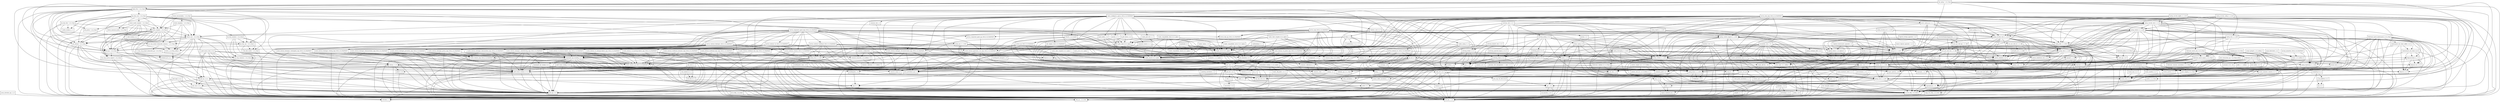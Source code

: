 digraph dependencies {
  node [shape = box, fontsize=10.0];
  activemq_broker_5_15_5 -> activemq_client_5_15_5;
  activemq_broker_5_15_5 -> guava_26_0_jre;
  activemq_broker_5_15_5 -> hawtbuf_1_11;
  activemq_broker_5_15_5 -> jackson_databind_2_9_6;
  activemq_broker_5_15_5 -> jms_1_1;
  activemq_broker_5_15_5 -> org_osgi_core_6_0_0;
  activemq_broker_5_15_5 -> slf4j_api_1_8_0_beta2;
  activemq_broker_5_15_5 -> xml_apis_1_4_01;
  activemq_client_5_15_5 -> commons_net_3_6;
  activemq_client_5_15_5 -> geronimo_j2ee_management_1_1_spec_1_0_1;
  activemq_client_5_15_5 -> hawtbuf_1_11;
  activemq_client_5_15_5 -> jms_1_1;
  activemq_client_5_15_5 -> slf4j_api_1_8_0_beta2;
  activemq_client_5_15_5 -> xml_apis_1_4_01;
  activemq_jms_pool_5_15_5 -> commons_pool2_2_6_1;
  activemq_jms_pool_5_15_5 -> jboss_transaction_api_1_2_spec_1_1_1_Final;
  activemq_jms_pool_5_15_5 -> jms_1_1;
  activemq_jms_pool_5_15_5 -> slf4j_api_1_8_0_beta2;
  activemq_kahadb_store_5_15_5 -> activemq_broker_5_15_5;
  activemq_kahadb_store_5_15_5 -> activemq_client_5_15_5;
  activemq_kahadb_store_5_15_5 -> jms_1_1;
  activemq_kahadb_store_5_15_5 -> slf4j_api_1_8_0_beta2;
  activemq_openwire_legacy_5_15_5 -> activemq_client_5_15_5;
  activemq_pool_5_15_5 -> activemq_client_5_15_5;
  activemq_pool_5_15_5 -> activemq_jms_pool_5_15_5;
  activemq_pool_5_15_5 -> jboss_transaction_api_1_2_spec_1_1_1_Final;
  activemq_pool_5_15_5 -> jms_1_1;
  activemq_pool_5_15_5 -> slf4j_api_1_8_0_beta2;
  activemq_spring_5_15_5 -> activemq_broker_5_15_5;
  activemq_spring_5_15_5 -> activemq_client_5_15_5;
  activemq_spring_5_15_5 -> activemq_jms_pool_5_15_5;
  activemq_spring_5_15_5 -> activemq_pool_5_15_5;
  activemq_spring_5_15_5 -> jboss_transaction_api_1_2_spec_1_1_1_Final;
  activemq_spring_5_15_5 -> jms_1_1;
  activemq_spring_5_15_5 -> slf4j_api_1_8_0_beta2;
  activemq_spring_5_15_5 -> spring_beans_5_1_0_RC2;
  activemq_spring_5_15_5 -> spring_context_5_1_0_RC2;
  activemq_spring_5_15_5 -> spring_core_5_1_0_RC2;
  activemq_spring_5_15_5 -> xbean_spring_4_9;
  activemq_web_5_15_5 -> activemq_broker_5_15_5;
  activemq_web_5_15_5 -> activemq_client_5_15_5;
  activemq_web_5_15_5 -> activemq_spring_5_15_5;
  activemq_web_5_15_5 -> jaxb_api_2_3_0;
  activemq_web_5_15_5 -> jms_1_1;
  activemq_web_5_15_5 -> slf4j_api_1_8_0_beta2;
  activemq_web_5_15_5 -> spring_beans_5_1_0_RC2;
  activemq_web_5_15_5 -> spring_core_5_1_0_RC2;
  activemq_web_5_15_5 -> spring_web_5_1_0_RC2;
  activemq_web_5_15_5 -> spring_webmvc_5_1_0_RC2;
  activemq_web_5_15_5 -> xstream_1_4_10;
  ant_1_10_5 -> ant_launcher_1_10_5;
  ant_1_10_5 -> xml_apis_1_4_01;
  asm_analysis_6_2_1 -> asm_6_2_1;
  asm_analysis_6_2_1 -> asm_tree_6_2_1;
  asm_tree_6_2_1 -> asm_6_2_1;
  asm_util_6_2_1 -> asm_6_2_1;
  asm_util_6_2_1 -> asm_analysis_6_2_1;
  asm_util_6_2_1 -> asm_tree_6_2_1;
  aspectjweaver_1_9_1 -> jcl_over_slf4j_1_8_0_beta2;
  aspectjweaver_1_9_1 -> xml_apis_1_4_01;
  atmosphere_runtime_2_4_24_vaadin1 -> commons_pool2_2_6_1;
  atmosphere_runtime_2_4_24_vaadin1 -> jaxb_api_2_3_0;
  atmosphere_runtime_2_4_24_vaadin1 -> vaadin_slf4j_jdk14_1_6_1;
  atmosphere_runtime_2_4_24_vaadin1 -> xml_apis_1_4_01;
  aws_java_sdk_core_1_11_389 -> httpclient_4_5_5;
  aws_java_sdk_core_1_11_389 -> httpcore_4_4_10;
  aws_java_sdk_core_1_11_389 -> ion_java_1_2_0;
  aws_java_sdk_core_1_11_389 -> jackson_annotations_2_9_0;
  aws_java_sdk_core_1_11_389 -> jackson_core_2_9_6;
  aws_java_sdk_core_1_11_389 -> jackson_databind_2_9_6;
  aws_java_sdk_core_1_11_389 -> jackson_dataformat_cbor_2_9_6;
  aws_java_sdk_core_1_11_389 -> jaxb_api_2_3_0;
  aws_java_sdk_core_1_11_389 -> jcl_over_slf4j_1_8_0_beta2;
  aws_java_sdk_core_1_11_389 -> joda_time_2_10;
  aws_java_sdk_core_1_11_389 -> xml_apis_1_4_01;
  aws_java_sdk_ec2_1_11_389 -> aws_java_sdk_core_1_11_389;
  aws_java_sdk_ec2_1_11_389 -> jackson_databind_2_9_6;
  aws_java_sdk_ec2_1_11_389 -> jcl_over_slf4j_1_8_0_beta2;
  aws_java_sdk_ec2_1_11_389 -> jmespath_java_1_11_389;
  aws_java_sdk_ec2_1_11_389 -> xml_apis_1_4_01;
  aws_java_sdk_logs_1_11_389 -> aws_java_sdk_core_1_11_389;
  aws_java_sdk_logs_1_11_389 -> jackson_annotations_2_9_0;
  aws_java_sdk_logs_1_11_389 -> jackson_core_2_9_6;
  aws_java_sdk_logs_1_11_389 -> jcl_over_slf4j_1_8_0_beta2;
  bcpkix_jdk15on_1_60 -> bcprov_jdk15on_1_60;
  bounce_0_18 -> xml_apis_1_4_01;
  cglib_3_2_7 -> ant_1_10_5;
  cglib_3_2_7 -> asm_6_2_1;
  citizen_intelligence_agency_2018_8_18_SNAPSHOT -> commons_beanutils_1_9_3_redhat_1;
  citizen_intelligence_agency_2018_8_18_SNAPSHOT -> commons_lang_2_6_0_redhat_7;
  citizen_intelligence_agency_2018_8_18_SNAPSHOT -> commons_lang3_3_8;
  citizen_intelligence_agency_2018_8_18_SNAPSHOT -> commons_text_1_4;
  citizen_intelligence_agency_2018_8_18_SNAPSHOT -> dcharts_2_0_0_hack23;
  citizen_intelligence_agency_2018_8_18_SNAPSHOT -> gantt_addon_1_0_3;
  citizen_intelligence_agency_2018_8_18_SNAPSHOT -> javax_persistence_api_2_2;
  citizen_intelligence_agency_2018_8_18_SNAPSHOT -> joda_time_2_10;
  citizen_intelligence_agency_2018_8_18_SNAPSHOT -> jsoup_1_11_3;
  citizen_intelligence_agency_2018_8_18_SNAPSHOT -> model_external_riksdagen_documentcontent_impl_2018_8_18_SNAPSHOT;
  citizen_intelligence_agency_2018_8_18_SNAPSHOT -> model_external_riksdagen_dokumentlista_impl_2018_8_18_SNAPSHOT;
  citizen_intelligence_agency_2018_8_18_SNAPSHOT -> model_external_riksdagen_dokumentstatus_impl_2018_8_18_SNAPSHOT;
  citizen_intelligence_agency_2018_8_18_SNAPSHOT -> model_external_riksdagen_person_impl_2018_8_18_SNAPSHOT;
  citizen_intelligence_agency_2018_8_18_SNAPSHOT -> model_external_worldbank_data_impl_2018_8_18_SNAPSHOT;
  citizen_intelligence_agency_2018_8_18_SNAPSHOT -> model_internal_application_user_impl_2018_8_18_SNAPSHOT;
  citizen_intelligence_agency_2018_8_18_SNAPSHOT -> qrcode_2_1;
  citizen_intelligence_agency_2018_8_18_SNAPSHOT -> responsive_layout_2_1_1;
  citizen_intelligence_agency_2018_8_18_SNAPSHOT -> service_api_2018_8_18_SNAPSHOT;
  citizen_intelligence_agency_2018_8_18_SNAPSHOT -> service_external_esv_2018_8_18_SNAPSHOT;
  citizen_intelligence_agency_2018_8_18_SNAPSHOT -> slf4j_api_1_8_0_beta2;
  citizen_intelligence_agency_2018_8_18_SNAPSHOT -> spring_aop_5_1_0_RC2;
  citizen_intelligence_agency_2018_8_18_SNAPSHOT -> spring_beans_5_1_0_RC2;
  citizen_intelligence_agency_2018_8_18_SNAPSHOT -> spring_context_5_1_0_RC2;
  citizen_intelligence_agency_2018_8_18_SNAPSHOT -> spring_security_core_5_1_0_M2;
  citizen_intelligence_agency_2018_8_18_SNAPSHOT -> spring_security_web_5_1_0_M2;
  citizen_intelligence_agency_2018_8_18_SNAPSHOT -> spring_tx_5_1_0_RC2;
  citizen_intelligence_agency_2018_8_18_SNAPSHOT -> spring_web_5_1_0_RC2;
  citizen_intelligence_agency_2018_8_18_SNAPSHOT -> statistics_card_0_3_0;
  citizen_intelligence_agency_2018_8_18_SNAPSHOT -> vaadin_grid_util_2_1_1;
  citizen_intelligence_agency_2018_8_18_SNAPSHOT -> vaadin_server_8_6_0_alpha1;
  citizen_intelligence_agency_2018_8_18_SNAPSHOT -> vaadin_shared_8_6_0_alpha1;
  citizen_intelligence_agency_2018_8_18_SNAPSHOT -> vaadin_spring_3_1_0;
  citizen_intelligence_agency_2018_8_18_SNAPSHOT -> web_widgets_2018_8_18_SNAPSHOT;
  citizen_intelligence_agency_2018_8_18_SNAPSHOT -> wt_pdf_viewer_1_0_4;
  cloudwatchlogbackappender_1_11 -> aws_java_sdk_core_1_11_389;
  cloudwatchlogbackappender_1_11 -> aws_java_sdk_ec2_1_11_389;
  cloudwatchlogbackappender_1_11 -> aws_java_sdk_logs_1_11_389;
  cloudwatchlogbackappender_1_11 -> logback_classic_1_3_0_alpha4;
  cloudwatchlogbackappender_1_11 -> logback_core_1_3_0_alpha4;
  colt_2_1_4 -> concurrent_1_3_4;
  commons_beanutils_1_9_3_redhat_1 -> commons_collections_3_2_2_redhat_2;
  commons_beanutils_1_9_3_redhat_1 -> jcl_over_slf4j_1_8_0_beta2;
  commons_collections4_4_2 -> xml_apis_1_4_01;
  commons_configuration_1_10 -> commons_beanutils_1_9_3_redhat_1;
  commons_configuration_1_10 -> commons_codec_1_11;
  commons_configuration_1_10 -> commons_collections_3_2_2_redhat_2;
  commons_configuration_1_10 -> commons_lang_2_6_0_redhat_7;
  commons_configuration_1_10 -> jcl_over_slf4j_1_8_0_beta2;
  commons_configuration_1_10 -> xml_apis_1_4_01;
  commons_dbcp2_2_5_0 -> commons_pool2_2_6_1;
  commons_dbcp2_2_5_0 -> jboss_transaction_api_1_2_spec_1_1_1_Final;
  commons_dbcp2_2_5_0 -> jcl_over_slf4j_1_8_0_beta2;
  commons_pool2_2_6_1 -> cglib_3_2_7;
  commons_text_1_4 -> commons_lang3_3_8;
  confirmdialog_3_1_1 -> vaadin_server_8_6_0_alpha1;
  confirmdialog_3_1_1 -> vaadin_shared_8_6_0_alpha1;
  core_1_1_2 -> arpack_combined_all_0_1;
  dcharts_2_0_0_hack23 -> commons_codec_1_11;
  dcharts_2_0_0_hack23 -> commons_lang3_3_8;
  dcharts_2_0_0_hack23 -> gwt_user_2_8_2;
  dcharts_2_0_0_hack23 -> vaadin_client_8_6_0_alpha1;
  dcharts_2_0_0_hack23 -> vaadin_server_8_6_0_alpha1;
  dcharts_2_0_0_hack23 -> vaadin_shared_8_6_0_alpha1;
  dom4j_1_6_1 -> jaxb_api_2_3_0;
  dom4j_1_6_1 -> jaxb_xjc_2_3_0_1;
  dom4j_1_6_1 -> xml_apis_1_4_01;
  drools_compiler_7_10_0_Final -> antlr_runtime_3_5_2;
  drools_compiler_7_10_0_Final -> drools_core_7_10_0_Final;
  drools_compiler_7_10_0_Final -> gwt_dev_2_8_2;
  drools_compiler_7_10_0_Final -> jaxb_api_2_3_0;
  drools_compiler_7_10_0_Final -> jaxb_xjc_2_3_0_1;
  drools_compiler_7_10_0_Final -> kie_api_7_10_0_Final;
  drools_compiler_7_10_0_Final -> kie_internal_7_10_0_Final;
  drools_compiler_7_10_0_Final -> kie_soup_commons_7_10_0_Final;
  drools_compiler_7_10_0_Final -> kie_soup_maven_support_7_10_0_Final;
  drools_compiler_7_10_0_Final -> kie_soup_project_datamodel_commons_7_10_0_Final;
  drools_compiler_7_10_0_Final -> mvel2_2_4_0_Final_redhat_1;
  drools_compiler_7_10_0_Final -> protobuf_java_3_6_1;
  drools_compiler_7_10_0_Final -> slf4j_api_1_8_0_beta2;
  drools_compiler_7_10_0_Final -> xml_apis_1_4_01;
  drools_compiler_7_10_0_Final -> xstream_1_4_10;
  drools_core_7_10_0_Final -> commons_codec_1_11;
  drools_core_7_10_0_Final -> jaxb_api_2_3_0;
  drools_core_7_10_0_Final -> jaxb_xjc_2_3_0_1;
  drools_core_7_10_0_Final -> kie_api_7_10_0_Final;
  drools_core_7_10_0_Final -> kie_internal_7_10_0_Final;
  drools_core_7_10_0_Final -> kie_soup_commons_7_10_0_Final;
  drools_core_7_10_0_Final -> kie_soup_project_datamodel_commons_7_10_0_Final;
  drools_core_7_10_0_Final -> mvel2_2_4_0_Final_redhat_1;
  drools_core_7_10_0_Final -> protobuf_java_3_6_1;
  drools_core_7_10_0_Final -> slf4j_api_1_8_0_beta2;
  drools_core_7_10_0_Final -> xml_apis_1_4_01;
  drools_core_7_10_0_Final -> xstream_1_4_10;
  drools_decisiontables_7_10_0_Final -> drools_compiler_7_10_0_Final;
  drools_decisiontables_7_10_0_Final -> drools_core_7_10_0_Final;
  drools_decisiontables_7_10_0_Final -> drools_templates_7_10_0_Final;
  drools_decisiontables_7_10_0_Final -> kie_api_7_10_0_Final;
  drools_decisiontables_7_10_0_Final -> kie_internal_7_10_0_Final;
  drools_decisiontables_7_10_0_Final -> poi_all_3_17;
  drools_decisiontables_7_10_0_Final -> slf4j_api_1_8_0_beta2;
  drools_model_compiler_7_10_0_Final -> drlx_parser_7_10_0_Final;
  drools_model_compiler_7_10_0_Final -> drools_canonical_model_7_10_0_Final;
  drools_model_compiler_7_10_0_Final -> drools_compiler_7_10_0_Final;
  drools_model_compiler_7_10_0_Final -> drools_core_7_10_0_Final;
  drools_model_compiler_7_10_0_Final -> kie_api_7_10_0_Final;
  drools_model_compiler_7_10_0_Final -> kie_internal_7_10_0_Final;
  drools_model_compiler_7_10_0_Final -> kie_soup_maven_support_7_10_0_Final;
  drools_model_compiler_7_10_0_Final -> kie_soup_project_datamodel_commons_7_10_0_Final;
  drools_model_compiler_7_10_0_Final -> mvel2_2_4_0_Final_redhat_1;
  drools_model_compiler_7_10_0_Final -> slf4j_api_1_8_0_beta2;
  drools_templates_7_10_0_Final -> drools_compiler_7_10_0_Final;
  drools_templates_7_10_0_Final -> drools_core_7_10_0_Final;
  drools_templates_7_10_0_Final -> kie_api_7_10_0_Final;
  drools_templates_7_10_0_Final -> mvel2_2_4_0_Final_redhat_1;
  easybinder_0_5 -> gentyref_1_2_0_vaadin1;
  easybinder_0_5 -> javax_persistence_api_2_2;
  easybinder_0_5 -> vaadin_server_8_6_0_alpha1;
  easybinder_0_5 -> vaadin_shared_8_6_0_alpha1;
  easybinder_0_5 -> validation_api_2_0_1_Final;
  ehcache_3_5_2 -> cache_api_1_0_0;
  ehcache_3_5_2 -> jaxb_api_2_3_0;
  ehcache_3_5_2 -> slf4j_api_1_8_0_beta2;
  ehcache_3_5_2 -> xml_apis_1_4_01;
  elasticsearch_rest_client_5_6_8 -> httpasyncclient_4_1_2;
  elasticsearch_rest_client_5_6_8 -> httpclient_4_5_5;
  elasticsearch_rest_client_5_6_8 -> httpcore_4_4_10;
  elasticsearch_rest_client_5_6_8 -> httpcore_nio_4_4_5;
  elasticsearch_rest_client_5_6_8 -> jcl_over_slf4j_1_8_0_beta2;
  elasticsearch_rest_client_sniffer_5_6_8 -> elasticsearch_rest_client_5_6_8;
  elasticsearch_rest_client_sniffer_5_6_8 -> httpcore_4_4_10;
  elasticsearch_rest_client_sniffer_5_6_8 -> jackson_core_2_9_6;
  elasticsearch_rest_client_sniffer_5_6_8 -> jcl_over_slf4j_1_8_0_beta2;
  encrypt_properties_2018_8_18_SNAPSHOT -> bcprov_jdk15on_1_60;
  encrypt_properties_2018_8_18_SNAPSHOT -> jasypt_1_9_3_redhat_3;
  fast_classpath_scanner_3_1_13 -> xml_apis_1_4_01;
  fluent_hc_4_5_5 -> httpclient_4_5_5;
  fluent_hc_4_5_5 -> httpcore_4_4_10;
  gantt_addon_1_0_3 -> gwt_user_2_8_2;
  gantt_addon_1_0_3 -> vaadin_client_8_6_0_alpha1;
  gantt_addon_1_0_3 -> vaadin_server_8_6_0_alpha1;
  gantt_addon_1_0_3 -> vaadin_shared_8_6_0_alpha1;
  googleauth_1_2_0 -> commons_codec_1_11;
  googleauth_1_2_0 -> httpclient_4_5_5;
  guava_26_0_jre -> animal_sniffer_annotations_1_14;
  guava_26_0_jre -> checker_qual_2_5_2;
  guava_26_0_jre -> error_prone_annotations_2_1_3;
  guava_26_0_jre -> j2objc_annotations_1_1;
  guava_26_0_jre -> jsr305_3_0_2;
  gwt_dev_2_8_2 -> animal_sniffer_annotations_1_14;
  gwt_dev_2_8_2 -> ant_1_10_5;
  gwt_dev_2_8_2 -> asm_6_2_1;
  gwt_dev_2_8_2 -> colt_2_1_4;
  gwt_dev_2_8_2 -> gson_2_8_5;
  gwt_dev_2_8_2 -> j2objc_annotations_1_1;
  gwt_dev_2_8_2 -> jsr305_3_0_2;
  gwt_dev_2_8_2 -> org_osgi_core_6_0_0;
  gwt_dev_2_8_2 -> xml_apis_1_4_01;
  gwt_elemental_2_8_2 -> gwt_user_2_8_2;
  gwt_user_2_8_2 -> asm_6_2_1;
  gwt_user_2_8_2 -> commons_io_2_6;
  gwt_user_2_8_2 -> gson_2_8_5;
  gwt_user_2_8_2 -> gwt_dev_2_8_2;
  gwt_user_2_8_2 -> icu4j_62_1;
  gwt_user_2_8_2 -> jcl_over_slf4j_1_8_0_beta2;
  gwt_user_2_8_2 -> jsinterop_annotations_1_0_2;
  gwt_user_2_8_2 -> jsr305_3_0_2;
  gwt_user_2_8_2 -> sac_1_3;
  gwt_user_2_8_2 -> validation_api_2_0_1_Final;
  gwt_user_2_8_2 -> xml_apis_1_4_01;
  hawtdispatch_1_22 -> asm_6_2_1;
  hawtdispatch_1_22 -> org_osgi_core_6_0_0;
  hawtdispatch_scala_1_22 -> hawtdispatch_1_22;
  hawtdispatch_transport_1_22 -> hawtbuf_1_11;
  hawtdispatch_transport_1_22 -> hawtdispatch_1_22;
  hibernate_commons_annotations_5_0_4_Final -> jboss_logging_3_3_2_Final;
  hibernate_core_5_3_5_Final -> ant_1_10_5;
  hibernate_core_5_3_5_Final -> antlr_2_7_7_redhat_7;
  hibernate_core_5_3_5_Final -> byte_buddy_1_8_17;
  hibernate_core_5_3_5_Final -> classmate_1_4_0;
  hibernate_core_5_3_5_Final -> dom4j_1_6_1;
  hibernate_core_5_3_5_Final -> hibernate_commons_annotations_5_0_4_Final;
  hibernate_core_5_3_5_Final -> jandex_2_0_5_Final;
  hibernate_core_5_3_5_Final -> javassist_3_23_1_GA;
  hibernate_core_5_3_5_Final -> javax_persistence_api_2_2;
  hibernate_core_5_3_5_Final -> jaxb_api_2_3_0;
  hibernate_core_5_3_5_Final -> jboss_logging_3_3_2_Final;
  hibernate_core_5_3_5_Final -> jboss_transaction_api_1_2_spec_1_1_1_Final;
  hibernate_core_5_3_5_Final -> validation_api_2_0_1_Final;
  hibernate_core_5_3_5_Final -> xml_apis_1_4_01;
  hibernate_jcache_5_3_5_Final -> cache_api_1_0_0;
  hibernate_jcache_5_3_5_Final -> hibernate_core_5_3_5_Final;
  hibernate_search_elasticsearch_5_10_3_Final -> elasticsearch_rest_client_5_6_8;
  hibernate_search_elasticsearch_5_10_3_Final -> elasticsearch_rest_client_sniffer_5_6_8;
  hibernate_search_elasticsearch_5_10_3_Final -> gson_2_8_5;
  hibernate_search_elasticsearch_5_10_3_Final -> hibernate_search_engine_5_10_3_Final;
  hibernate_search_elasticsearch_5_10_3_Final -> httpasyncclient_4_1_2;
  hibernate_search_elasticsearch_5_10_3_Final -> httpclient_4_5_5;
  hibernate_search_elasticsearch_5_10_3_Final -> httpcore_4_4_10;
  hibernate_search_elasticsearch_5_10_3_Final -> httpcore_nio_4_4_5;
  hibernate_search_elasticsearch_5_10_3_Final -> jaxb_api_2_3_0;
  hibernate_search_elasticsearch_5_10_3_Final -> jboss_logging_3_3_2_Final;
  hibernate_search_elasticsearch_5_10_3_Final -> lucene_analyzers_common_5_5_5;
  hibernate_search_elasticsearch_5_10_3_Final -> lucene_core_5_5_5;
  hibernate_search_elasticsearch_5_10_3_Final -> lucene_facet_5_5_5;
  hibernate_search_engine_5_10_3_Final -> hibernate_commons_annotations_5_0_4_Final;
  hibernate_search_engine_5_10_3_Final -> jboss_logging_3_3_2_Final;
  hibernate_search_engine_5_10_3_Final -> jboss_transaction_api_1_2_spec_1_1_1_Final;
  hibernate_search_engine_5_10_3_Final -> lucene_analyzers_common_5_5_5;
  hibernate_search_engine_5_10_3_Final -> lucene_core_5_5_5;
  hibernate_search_engine_5_10_3_Final -> lucene_facet_5_5_5;
  hibernate_search_engine_5_10_3_Final -> lucene_misc_5_5_5;
  hibernate_search_engine_5_10_3_Final -> lucene_queries_5_5_5;
  hibernate_search_engine_5_10_3_Final -> lucene_queryparser_5_5_5;
  hibernate_search_engine_5_10_3_Final -> xml_apis_1_4_01;
  hibernate_search_orm_5_10_3_Final -> hibernate_commons_annotations_5_0_4_Final;
  hibernate_search_orm_5_10_3_Final -> hibernate_core_5_3_5_Final;
  hibernate_search_orm_5_10_3_Final -> hibernate_search_engine_5_10_3_Final;
  hibernate_search_orm_5_10_3_Final -> javax_persistence_api_2_2;
  hibernate_search_orm_5_10_3_Final -> jboss_transaction_api_1_2_spec_1_1_1_Final;
  hibernate_search_orm_5_10_3_Final -> lucene_core_5_5_5;
  hibernate_validator_6_0_12_Final -> classmate_1_4_0;
  hibernate_validator_6_0_12_Final -> javax_persistence_api_2_2;
  hibernate_validator_6_0_12_Final -> jboss_logging_3_3_2_Final;
  hibernate_validator_6_0_12_Final -> joda_time_2_10;
  hibernate_validator_6_0_12_Final -> jsoup_1_11_3;
  hibernate_validator_6_0_12_Final -> validation_api_2_0_1_Final;
  hibernate_validator_6_0_12_Final -> xml_apis_1_4_01;
  httpasyncclient_4_1_2 -> httpclient_4_5_5;
  httpasyncclient_4_1_2 -> httpcore_4_4_10;
  httpasyncclient_4_1_2 -> httpcore_nio_4_4_5;
  httpasyncclient_4_1_2 -> jcl_over_slf4j_1_8_0_beta2;
  httpclient_4_5_5 -> commons_codec_1_11;
  httpclient_4_5_5 -> httpcore_4_4_10;
  httpclient_4_5_5 -> jcl_over_slf4j_1_8_0_beta2;
  httpcore_nio_4_4_5 -> httpcore_4_4_10;
  hyperjaxb3_ejb_roundtrip_0_6_2 -> commons_io_2_6;
  hyperjaxb3_ejb_roundtrip_0_6_2 -> commons_lang3_3_8;
  hyperjaxb3_ejb_roundtrip_0_6_2 -> hyperjaxb3_ejb_runtime_0_6_2;
  hyperjaxb3_ejb_roundtrip_0_6_2 -> javax_persistence_api_2_2;
  hyperjaxb3_ejb_roundtrip_0_6_2 -> jaxb_api_2_3_0;
  hyperjaxb3_ejb_roundtrip_0_6_2 -> jaxb2_basics_runtime_0_12_0;
  hyperjaxb3_ejb_roundtrip_0_6_2 -> jaxb2_basics_testing_0_10_0;
  hyperjaxb3_ejb_roundtrip_0_6_2 -> jcl_over_slf4j_1_8_0_beta2;
  hyperjaxb3_ejb_roundtrip_0_6_2 -> xml_apis_1_4_01;
  hyperjaxb3_ejb_runtime_0_6_2 -> commons_lang3_3_8;
  hyperjaxb3_ejb_runtime_0_6_2 -> javax_persistence_api_2_2;
  hyperjaxb3_ejb_runtime_0_6_2 -> jaxb_api_2_3_0;
  hyperjaxb3_ejb_runtime_0_6_2 -> xml_apis_1_4_01;
  icu4j_62_1 -> xml_apis_1_4_01;
  jackson_databind_2_9_6 -> jackson_annotations_2_9_0;
  jackson_databind_2_9_6 -> jackson_core_2_9_6;
  jackson_databind_2_9_6 -> xml_apis_1_4_01;
  jackson_dataformat_cbor_2_9_6 -> jackson_core_2_9_6;
  jackson_datatype_jdk8_2_9_6 -> jackson_core_2_9_6;
  jackson_datatype_jdk8_2_9_6 -> jackson_databind_2_9_6;
  jackson_mapper_asl_1_9_13_redhat_4 -> jackson_core_asl_1_9_13_redhat_4;
  jackson_mapper_asl_1_9_13_redhat_4 -> joda_time_2_10;
  jackson_mapper_asl_1_9_13_redhat_4 -> xml_apis_1_4_01;
  jandex_2_0_5_Final -> ant_1_10_5;
  jasypt_1_9_3_redhat_3 -> icu4j_62_1;
  jasypt_hibernate4_1_9_2 -> hibernate_core_5_3_5_Final;
  jasypt_hibernate4_1_9_2 -> jasypt_1_9_3_redhat_3;
  jasypt_spring31_1_9_3_redhat_3 -> jasypt_1_9_3_redhat_3;
  jasypt_spring31_1_9_3_redhat_3 -> spring_beans_5_1_0_RC2;
  jasypt_spring31_1_9_3_redhat_3 -> spring_context_5_1_0_RC2;
  jasypt_spring31_1_9_3_redhat_3 -> spring_core_5_1_0_RC2;
  jasypt_spring31_1_9_3_redhat_3 -> xml_apis_1_4_01;
  java_cup_11b_2015_03_26 -> ant_1_10_5;
  javamelody_core_1_73_1 -> activation_1_1;
  javamelody_core_1_73_1 -> commons_dbcp2_2_5_0;
  javamelody_core_1_73_1 -> javax_interceptor_api_1_2;
  javamelody_core_1_73_1 -> javax_mail_1_6_1_redhat_1;
  javamelody_core_1_73_1 -> javax_persistence_api_2_2;
  javamelody_core_1_73_1 -> jrobin_1_6_0;
  javamelody_core_1_73_1 -> log4j_over_slf4j_1_8_0_beta2;
  javamelody_core_1_73_1 -> logback_classic_1_3_0_alpha4;
  javamelody_core_1_73_1 -> logback_core_1_3_0_alpha4;
  javamelody_core_1_73_1 -> openpdf_1_1_0;
  javamelody_core_1_73_1 -> quartz_2_3_0;
  javamelody_core_1_73_1 -> slf4j_api_1_8_0_beta2;
  javamelody_core_1_73_1 -> spring_aop_5_1_0_RC2;
  javamelody_core_1_73_1 -> spring_beans_5_1_0_RC2;
  javamelody_core_1_73_1 -> spring_context_5_1_0_RC2;
  javamelody_core_1_73_1 -> spring_core_5_1_0_RC2;
  javamelody_core_1_73_1 -> spring_web_5_1_0_RC2;
  javamelody_core_1_73_1 -> xml_apis_1_4_01;
  javamelody_core_1_73_1 -> xstream_1_4_10;
  javax_activation_api_1_2_0 -> activation_1_1;
  javax_mail_1_6_1_redhat_1 -> activation_1_1;
  javax_mail_1_6_1_redhat_1 -> xml_apis_1_4_01;
  javers_core_3_11_2 -> fast_classpath_scanner_3_1_13;
  javers_core_3_11_2 -> gson_2_8_5;
  javers_core_3_11_2 -> guava_26_0_jre;
  javers_core_3_11_2 -> joda_time_2_10;
  javers_core_3_11_2 -> picocontainer_2_15;
  javers_core_3_11_2 -> slf4j_api_1_8_0_beta2;
  javers_persistence_sql_3_11_2 -> guava_26_0_jre;
  javers_persistence_sql_3_11_2 -> javers_core_3_11_2;
  javers_persistence_sql_3_11_2 -> polyjdbc_0_7_3;
  javers_persistence_sql_3_11_2 -> slf4j_api_1_8_0_beta2;
  javers_spring_3_11_2 -> aspectjweaver_1_9_1;
  javers_spring_3_11_2 -> javers_core_3_11_2;
  javers_spring_3_11_2 -> spring_security_core_5_1_0_M2;
  javers_spring_jpa_3_11_2 -> aspectjweaver_1_9_1;
  javers_spring_jpa_3_11_2 -> hibernate_core_5_3_5_Final;
  javers_spring_jpa_3_11_2 -> javax_persistence_api_2_2;
  javers_spring_jpa_3_11_2 -> javers_core_3_11_2;
  javers_spring_jpa_3_11_2 -> javers_persistence_sql_3_11_2;
  javers_spring_jpa_3_11_2 -> javers_spring_3_11_2;
  javers_spring_jpa_3_11_2 -> jboss_transaction_api_1_2_spec_1_1_1_Final;
  javers_spring_jpa_3_11_2 -> slf4j_api_1_8_0_beta2;
  javers_spring_jpa_3_11_2 -> spring_tx_5_1_0_RC2;
  jaxb_api_2_3_0 -> activation_1_1;
  jaxb_api_2_3_0 -> xml_apis_1_4_01;
  jaxb_core_2_3_0_1 -> activation_1_1;
  jaxb_core_2_3_0_1 -> jaxb_api_2_3_0;
  jaxb_core_2_3_0_1 -> xml_apis_1_4_01;
  jaxb_impl_2_3_0_1 -> activation_1_1;
  jaxb_impl_2_3_0_1 -> jaxb_api_2_3_0;
  jaxb_impl_2_3_0_1 -> jaxb_core_2_3_0_1;
  jaxb_impl_2_3_0_1 -> xml_apis_1_4_01;
  jaxb_xjc_2_3_0_1 -> activation_1_1;
  jaxb_xjc_2_3_0_1 -> ant_1_10_5;
  jaxb_xjc_2_3_0_1 -> jaxb_api_2_3_0;
  jaxb_xjc_2_3_0_1 -> jaxb_core_2_3_0_1;
  jaxb_xjc_2_3_0_1 -> xml_apis_1_4_01;
  jaxb2_basics_runtime_0_12_0 -> activation_1_1;
  jaxb2_basics_runtime_0_12_0 -> jaxb_api_2_3_0;
  jaxb2_basics_runtime_0_12_0 -> jaxb_core_2_3_0_1;
  jaxb2_basics_runtime_0_12_0 -> xml_apis_1_4_01;
  jaxb2_basics_testing_0_10_0 -> commons_io_2_6;
  jaxb2_basics_testing_0_10_0 -> jaxb_api_2_3_0;
  jaxb2_basics_testing_0_10_0 -> jaxb2_basics_runtime_0_12_0;
  jaxb2_basics_testing_0_10_0 -> jcl_over_slf4j_1_8_0_beta2;
  jaxb2_basics_testing_0_10_0 -> xml_apis_1_4_01;
  jaxb2_basics_tools_0_10_0 -> commons_beanutils_1_9_3_redhat_1;
  jaxb2_basics_tools_0_10_0 -> commons_lang3_3_8;
  jaxb2_basics_tools_0_10_0 -> jaxb_api_2_3_0;
  jaxb2_basics_tools_0_10_0 -> jaxb_core_2_3_0_1;
  jaxb2_basics_tools_0_10_0 -> jaxb_xjc_2_3_0_1;
  jaxb2_basics_tools_0_10_0 -> jaxb2_basics_runtime_0_12_0;
  jaxb2_basics_tools_0_10_0 -> jcl_over_slf4j_1_8_0_beta2;
  jaxb2_basics_tools_0_10_0 -> spring_beans_5_1_0_RC2;
  jaxb2_basics_tools_0_10_0 -> spring_context_5_1_0_RC2;
  jaxb2_basics_tools_0_10_0 -> xml_apis_1_4_01;
  jboss_logging_3_3_2_Final -> log4j_over_slf4j_1_8_0_beta2;
  jboss_logging_3_3_2_Final -> slf4j_api_1_8_0_beta2;
  jboss_transaction_api_1_2_spec_1_1_1_Final -> javax_interceptor_api_1_2;
  jboss_transaction_spi_7_6_0_Final_redhat_1 -> jboss_logging_3_3_2_Final;
  jboss_transaction_spi_7_6_0_Final_redhat_1 -> jboss_transaction_api_1_2_spec_1_1_1_Final;
  jbpm_flow_7_10_0_Final -> commons_lang3_3_8;
  jbpm_flow_7_10_0_Final -> drools_core_7_10_0_Final;
  jbpm_flow_7_10_0_Final -> jaxb_api_2_3_0;
  jbpm_flow_7_10_0_Final -> kie_api_7_10_0_Final;
  jbpm_flow_7_10_0_Final -> kie_dmn_api_7_10_0_Final;
  jbpm_flow_7_10_0_Final -> kie_dmn_core_7_10_0_Final;
  jbpm_flow_7_10_0_Final -> kie_dmn_feel_7_10_0_Final;
  jbpm_flow_7_10_0_Final -> kie_internal_7_10_0_Final;
  jbpm_flow_7_10_0_Final -> kie_soup_commons_7_10_0_Final;
  jbpm_flow_7_10_0_Final -> kie_soup_project_datamodel_commons_7_10_0_Final;
  jbpm_flow_7_10_0_Final -> mvel2_2_4_0_Final_redhat_1;
  jbpm_flow_7_10_0_Final -> protobuf_java_3_6_1;
  jbpm_flow_7_10_0_Final -> quartz_2_3_0;
  jbpm_flow_7_10_0_Final -> slf4j_api_1_8_0_beta2;
  jbpm_flow_7_10_0_Final -> xml_apis_1_4_01;
  jbpm_flow_7_10_0_Final -> xstream_1_4_10;
  jcl_over_slf4j_1_8_0_beta2 -> slf4j_api_1_8_0_beta2;
  jdom2_2_0_6 -> xml_apis_1_4_01;
  jmespath_java_1_11_389 -> jackson_databind_2_9_6;
  jna_platform_4_5_2 -> jna_4_5_2;
  jrobin_1_6_0 -> xml_apis_1_4_01;
  jsoup_1_11_3 -> xml_apis_1_4_01;
  jul_to_slf4j_1_8_0_beta2 -> slf4j_api_1_8_0_beta2;
  kie_api_7_10_0_Final -> jaxb_api_2_3_0;
  kie_api_7_10_0_Final -> kie_soup_maven_support_7_10_0_Final;
  kie_api_7_10_0_Final -> org_osgi_core_6_0_0;
  kie_api_7_10_0_Final -> slf4j_api_1_8_0_beta2;
  kie_dmn_api_7_10_0_Final -> kie_api_7_10_0_Final;
  kie_dmn_api_7_10_0_Final -> kie_dmn_model_7_10_0_Final;
  kie_dmn_api_7_10_0_Final -> xstream_1_4_10;
  kie_dmn_backend_7_10_0_Final -> kie_dmn_api_7_10_0_Final;
  kie_dmn_backend_7_10_0_Final -> kie_dmn_model_7_10_0_Final;
  kie_dmn_backend_7_10_0_Final -> kie_soup_commons_7_10_0_Final;
  kie_dmn_backend_7_10_0_Final -> slf4j_api_1_8_0_beta2;
  kie_dmn_backend_7_10_0_Final -> xml_apis_1_4_01;
  kie_dmn_backend_7_10_0_Final -> xstream_1_4_10;
  kie_dmn_core_7_10_0_Final -> antlr4_runtime_4_7_1;
  kie_dmn_core_7_10_0_Final -> drools_canonical_model_7_10_0_Final;
  kie_dmn_core_7_10_0_Final -> drools_compiler_7_10_0_Final;
  kie_dmn_core_7_10_0_Final -> drools_core_7_10_0_Final;
  kie_dmn_core_7_10_0_Final -> drools_model_compiler_7_10_0_Final;
  kie_dmn_core_7_10_0_Final -> kie_api_7_10_0_Final;
  kie_dmn_core_7_10_0_Final -> kie_dmn_api_7_10_0_Final;
  kie_dmn_core_7_10_0_Final -> kie_dmn_backend_7_10_0_Final;
  kie_dmn_core_7_10_0_Final -> kie_dmn_feel_7_10_0_Final;
  kie_dmn_core_7_10_0_Final -> kie_dmn_model_7_10_0_Final;
  kie_dmn_core_7_10_0_Final -> kie_internal_7_10_0_Final;
  kie_dmn_core_7_10_0_Final -> slf4j_api_1_8_0_beta2;
  kie_dmn_core_7_10_0_Final -> xml_apis_1_4_01;
  kie_dmn_feel_7_10_0_Final -> antlr4_runtime_4_7_1;
  kie_dmn_feel_7_10_0_Final -> drlx_parser_7_10_0_Final;
  kie_dmn_feel_7_10_0_Final -> drools_compiler_7_10_0_Final;
  kie_dmn_feel_7_10_0_Final -> kie_dmn_api_7_10_0_Final;
  kie_dmn_feel_7_10_0_Final -> kie_internal_7_10_0_Final;
  kie_dmn_feel_7_10_0_Final -> slf4j_api_1_8_0_beta2;
  kie_dmn_model_7_10_0_Final -> xml_apis_1_4_01;
  kie_internal_7_10_0_Final -> jaxb_api_2_3_0;
  kie_internal_7_10_0_Final -> jaxb_xjc_2_3_0_1;
  kie_internal_7_10_0_Final -> kie_api_7_10_0_Final;
  kie_internal_7_10_0_Final -> org_osgi_core_6_0_0;
  kie_internal_7_10_0_Final -> slf4j_api_1_8_0_beta2;
  kie_internal_7_10_0_Final -> xstream_1_4_10;
  kie_soup_commons_7_10_0_Final -> xstream_1_4_10;
  kie_soup_maven_support_7_10_0_Final -> slf4j_api_1_8_0_beta2;
  kie_soup_maven_support_7_10_0_Final -> xml_apis_1_4_01;
  kie_soup_project_datamodel_api_7_10_0_Final -> kie_soup_commons_7_10_0_Final;
  kie_soup_project_datamodel_commons_7_10_0_Final -> kie_soup_project_datamodel_api_7_10_0_Final;
  kie_soup_project_datamodel_commons_7_10_0_Final -> mvel2_2_4_0_Final_redhat_1;
  kie_spring_7_10_0_Final -> drools_compiler_7_10_0_Final;
  kie_spring_7_10_0_Final -> drools_core_7_10_0_Final;
  kie_spring_7_10_0_Final -> javax_persistence_api_2_2;
  kie_spring_7_10_0_Final -> jbpm_flow_7_10_0_Final;
  kie_spring_7_10_0_Final -> kie_api_7_10_0_Final;
  kie_spring_7_10_0_Final -> kie_internal_7_10_0_Final;
  kie_spring_7_10_0_Final -> slf4j_api_1_8_0_beta2;
  kie_spring_7_10_0_Final -> spring_beans_5_1_0_RC2;
  kie_spring_7_10_0_Final -> spring_context_5_1_0_RC2;
  kie_spring_7_10_0_Final -> spring_core_5_1_0_RC2;
  kie_spring_7_10_0_Final -> spring_orm_5_1_0_RC2;
  kie_spring_7_10_0_Final -> spring_tx_5_1_0_RC2;
  kie_spring_7_10_0_Final -> xml_apis_1_4_01;
  kinesis_logback_appender_1_4_3 -> aws_java_sdk_core_1_11_389;
  kinesis_logback_appender_1_4_3 -> logback_core_1_3_0_alpha4;
  liquibase_core_3_6_2 -> ant_1_10_5;
  liquibase_core_3_6_2 -> logback_classic_1_3_0_alpha4;
  liquibase_core_3_6_2 -> logback_core_1_3_0_alpha4;
  liquibase_core_3_6_2 -> org_osgi_core_6_0_0;
  liquibase_core_3_6_2 -> slf4j_api_1_8_0_beta2;
  liquibase_core_3_6_2 -> snakeyaml_1_21;
  liquibase_core_3_6_2 -> spring_beans_5_1_0_RC2;
  liquibase_core_3_6_2 -> spring_context_5_1_0_RC2;
  liquibase_core_3_6_2 -> spring_core_5_1_0_RC2;
  liquibase_core_3_6_2 -> xml_apis_1_4_01;
  log4j_over_slf4j_1_8_0_beta2 -> slf4j_api_1_8_0_beta2;
  log4j_over_slf4j_1_8_0_beta2 -> xml_apis_1_4_01;
  logback_awslogs_appender_1_0_0 -> aws_java_sdk_core_1_11_389;
  logback_awslogs_appender_1_0_0 -> aws_java_sdk_logs_1_11_389;
  logback_awslogs_appender_1_0_0 -> logback_classic_1_3_0_alpha4;
  logback_awslogs_appender_1_0_0 -> logback_core_1_3_0_alpha4;
  logback_classic_1_3_0_alpha4 -> logback_core_1_3_0_alpha4;
  logback_classic_1_3_0_alpha4 -> slf4j_api_1_8_0_beta2;
  logback_classic_1_3_0_alpha4 -> xml_apis_1_4_01;
  logback_core_1_3_0_alpha4 -> javax_mail_1_6_1_redhat_1;
  logback_core_1_3_0_alpha4 -> xml_apis_1_4_01;
  logback_elasticsearch_appender_1_6 -> aws_java_sdk_core_1_11_389;
  logback_elasticsearch_appender_1_6 -> jackson_core_2_9_6;
  logback_elasticsearch_appender_1_6 -> logback_classic_1_3_0_alpha4;
  logback_elasticsearch_appender_1_6 -> logback_core_1_3_0_alpha4;
  logback_elasticsearch_appender_1_6 -> slf4j_api_1_8_0_beta2;
  lucene_analyzers_common_5_5_5 -> lucene_core_5_5_5;
  lucene_analyzers_common_5_5_5 -> xml_apis_1_4_01;
  lucene_analyzers_phonetic_5_5_5 -> commons_codec_1_11;
  lucene_analyzers_phonetic_5_5_5 -> lucene_analyzers_common_5_5_5;
  lucene_analyzers_phonetic_5_5_5 -> lucene_core_5_5_5;
  lucene_backward_codecs_5_5_5 -> lucene_core_5_5_5;
  lucene_facet_5_5_5 -> lucene_core_5_5_5;
  lucene_facet_5_5_5 -> lucene_queries_5_5_5;
  lucene_misc_5_5_5 -> lucene_core_5_5_5;
  lucene_queries_5_5_5 -> lucene_core_5_5_5;
  lucene_queryparser_5_5_5 -> lucene_core_5_5_5;
  lucene_queryparser_5_5_5 -> lucene_queries_5_5_5;
  lucene_queryparser_5_5_5 -> lucene_sandbox_5_5_5;
  lucene_queryparser_5_5_5 -> xml_apis_1_4_01;
  lucene_sandbox_5_5_5 -> lucene_core_5_5_5;
  model_common_impl_2018_8_18_SNAPSHOT -> commons_lang3_3_8;
  model_common_impl_2018_8_18_SNAPSHOT -> jaxb_api_2_3_0;
  model_common_impl_2018_8_18_SNAPSHOT -> model_common_api_2018_8_18_SNAPSHOT;
  model_common_impl_2018_8_18_SNAPSHOT -> slf4j_api_1_8_0_beta2;
  model_external_riksdagen_documentcontent_impl_2018_8_18_SNAPSHOT -> hyperjaxb3_ejb_roundtrip_0_6_2;
  model_external_riksdagen_documentcontent_impl_2018_8_18_SNAPSHOT -> javax_persistence_api_2_2;
  model_external_riksdagen_documentcontent_impl_2018_8_18_SNAPSHOT -> jaxb_api_2_3_0;
  model_external_riksdagen_documentcontent_impl_2018_8_18_SNAPSHOT -> jaxb2_basics_runtime_0_12_0;
  model_external_riksdagen_documentcontent_impl_2018_8_18_SNAPSHOT -> model_common_api_2018_8_18_SNAPSHOT;
  model_external_riksdagen_documentcontent_impl_2018_8_18_SNAPSHOT -> xml_apis_1_4_01;
  model_external_riksdagen_dokumentlista_impl_2018_8_18_SNAPSHOT -> hyperjaxb3_ejb_roundtrip_0_6_2;
  model_external_riksdagen_dokumentlista_impl_2018_8_18_SNAPSHOT -> javax_persistence_api_2_2;
  model_external_riksdagen_dokumentlista_impl_2018_8_18_SNAPSHOT -> jaxb_api_2_3_0;
  model_external_riksdagen_dokumentlista_impl_2018_8_18_SNAPSHOT -> jaxb2_basics_runtime_0_12_0;
  model_external_riksdagen_dokumentlista_impl_2018_8_18_SNAPSHOT -> model_common_api_2018_8_18_SNAPSHOT;
  model_external_riksdagen_dokumentlista_impl_2018_8_18_SNAPSHOT -> xml_apis_1_4_01;
  model_external_riksdagen_dokumentstatus_impl_2018_8_18_SNAPSHOT -> hyperjaxb3_ejb_roundtrip_0_6_2;
  model_external_riksdagen_dokumentstatus_impl_2018_8_18_SNAPSHOT -> javax_persistence_api_2_2;
  model_external_riksdagen_dokumentstatus_impl_2018_8_18_SNAPSHOT -> jaxb_api_2_3_0;
  model_external_riksdagen_dokumentstatus_impl_2018_8_18_SNAPSHOT -> jaxb2_basics_runtime_0_12_0;
  model_external_riksdagen_dokumentstatus_impl_2018_8_18_SNAPSHOT -> model_common_api_2018_8_18_SNAPSHOT;
  model_external_riksdagen_dokumentstatus_impl_2018_8_18_SNAPSHOT -> model_common_impl_2018_8_18_SNAPSHOT;
  model_external_riksdagen_dokumentstatus_impl_2018_8_18_SNAPSHOT -> xml_apis_1_4_01;
  model_external_riksdagen_person_impl_2018_8_18_SNAPSHOT -> hyperjaxb3_ejb_roundtrip_0_6_2;
  model_external_riksdagen_person_impl_2018_8_18_SNAPSHOT -> javax_persistence_api_2_2;
  model_external_riksdagen_person_impl_2018_8_18_SNAPSHOT -> jaxb_api_2_3_0;
  model_external_riksdagen_person_impl_2018_8_18_SNAPSHOT -> jaxb2_basics_runtime_0_12_0;
  model_external_riksdagen_person_impl_2018_8_18_SNAPSHOT -> model_common_api_2018_8_18_SNAPSHOT;
  model_external_riksdagen_person_impl_2018_8_18_SNAPSHOT -> model_common_impl_2018_8_18_SNAPSHOT;
  model_external_riksdagen_person_impl_2018_8_18_SNAPSHOT -> xml_apis_1_4_01;
  model_external_riksdagen_personlista_impl_2018_8_18_SNAPSHOT -> hyperjaxb3_ejb_roundtrip_0_6_2;
  model_external_riksdagen_personlista_impl_2018_8_18_SNAPSHOT -> javax_persistence_api_2_2;
  model_external_riksdagen_personlista_impl_2018_8_18_SNAPSHOT -> jaxb_api_2_3_0;
  model_external_riksdagen_personlista_impl_2018_8_18_SNAPSHOT -> jaxb2_basics_runtime_0_12_0;
  model_external_riksdagen_personlista_impl_2018_8_18_SNAPSHOT -> model_common_api_2018_8_18_SNAPSHOT;
  model_external_riksdagen_personlista_impl_2018_8_18_SNAPSHOT -> model_common_impl_2018_8_18_SNAPSHOT;
  model_external_riksdagen_personlista_impl_2018_8_18_SNAPSHOT -> xml_apis_1_4_01;
  model_external_riksdagen_utskottsforslag_impl_2018_8_18_SNAPSHOT -> hyperjaxb3_ejb_roundtrip_0_6_2;
  model_external_riksdagen_utskottsforslag_impl_2018_8_18_SNAPSHOT -> hyperjaxb3_ejb_runtime_0_6_2;
  model_external_riksdagen_utskottsforslag_impl_2018_8_18_SNAPSHOT -> javax_persistence_api_2_2;
  model_external_riksdagen_utskottsforslag_impl_2018_8_18_SNAPSHOT -> jaxb_api_2_3_0;
  model_external_riksdagen_utskottsforslag_impl_2018_8_18_SNAPSHOT -> jaxb2_basics_runtime_0_12_0;
  model_external_riksdagen_utskottsforslag_impl_2018_8_18_SNAPSHOT -> model_common_api_2018_8_18_SNAPSHOT;
  model_external_riksdagen_utskottsforslag_impl_2018_8_18_SNAPSHOT -> model_common_impl_2018_8_18_SNAPSHOT;
  model_external_riksdagen_utskottsforslag_impl_2018_8_18_SNAPSHOT -> xml_apis_1_4_01;
  model_external_riksdagen_votering_impl_2018_8_18_SNAPSHOT -> hyperjaxb3_ejb_roundtrip_0_6_2;
  model_external_riksdagen_votering_impl_2018_8_18_SNAPSHOT -> javax_persistence_api_2_2;
  model_external_riksdagen_votering_impl_2018_8_18_SNAPSHOT -> jaxb_api_2_3_0;
  model_external_riksdagen_votering_impl_2018_8_18_SNAPSHOT -> jaxb2_basics_runtime_0_12_0;
  model_external_riksdagen_votering_impl_2018_8_18_SNAPSHOT -> model_common_api_2018_8_18_SNAPSHOT;
  model_external_riksdagen_votering_impl_2018_8_18_SNAPSHOT -> model_common_impl_2018_8_18_SNAPSHOT;
  model_external_riksdagen_votering_impl_2018_8_18_SNAPSHOT -> xml_apis_1_4_01;
  model_external_riksdagen_voteringlista_impl_2018_8_18_SNAPSHOT -> hyperjaxb3_ejb_roundtrip_0_6_2;
  model_external_riksdagen_voteringlista_impl_2018_8_18_SNAPSHOT -> javax_persistence_api_2_2;
  model_external_riksdagen_voteringlista_impl_2018_8_18_SNAPSHOT -> jaxb_api_2_3_0;
  model_external_riksdagen_voteringlista_impl_2018_8_18_SNAPSHOT -> jaxb2_basics_runtime_0_12_0;
  model_external_riksdagen_voteringlista_impl_2018_8_18_SNAPSHOT -> model_common_api_2018_8_18_SNAPSHOT;
  model_external_riksdagen_voteringlista_impl_2018_8_18_SNAPSHOT -> xml_apis_1_4_01;
  model_external_val_kommunvalkrets_impl_2018_8_18_SNAPSHOT -> hyperjaxb3_ejb_roundtrip_0_6_2;
  model_external_val_kommunvalkrets_impl_2018_8_18_SNAPSHOT -> javax_persistence_api_2_2;
  model_external_val_kommunvalkrets_impl_2018_8_18_SNAPSHOT -> jaxb_api_2_3_0;
  model_external_val_kommunvalkrets_impl_2018_8_18_SNAPSHOT -> jaxb2_basics_runtime_0_12_0;
  model_external_val_kommunvalkrets_impl_2018_8_18_SNAPSHOT -> model_common_api_2018_8_18_SNAPSHOT;
  model_external_val_kommunvalkrets_impl_2018_8_18_SNAPSHOT -> xml_apis_1_4_01;
  model_external_val_landstingvalkrets_impl_2018_8_18_SNAPSHOT -> hyperjaxb3_ejb_roundtrip_0_6_2;
  model_external_val_landstingvalkrets_impl_2018_8_18_SNAPSHOT -> javax_persistence_api_2_2;
  model_external_val_landstingvalkrets_impl_2018_8_18_SNAPSHOT -> jaxb_api_2_3_0;
  model_external_val_landstingvalkrets_impl_2018_8_18_SNAPSHOT -> jaxb2_basics_runtime_0_12_0;
  model_external_val_landstingvalkrets_impl_2018_8_18_SNAPSHOT -> model_common_api_2018_8_18_SNAPSHOT;
  model_external_val_landstingvalkrets_impl_2018_8_18_SNAPSHOT -> xml_apis_1_4_01;
  model_external_val_partier_impl_2018_8_18_SNAPSHOT -> hyperjaxb3_ejb_roundtrip_0_6_2;
  model_external_val_partier_impl_2018_8_18_SNAPSHOT -> javax_persistence_api_2_2;
  model_external_val_partier_impl_2018_8_18_SNAPSHOT -> jaxb_api_2_3_0;
  model_external_val_partier_impl_2018_8_18_SNAPSHOT -> jaxb2_basics_runtime_0_12_0;
  model_external_val_partier_impl_2018_8_18_SNAPSHOT -> model_common_api_2018_8_18_SNAPSHOT;
  model_external_val_partier_impl_2018_8_18_SNAPSHOT -> model_common_impl_2018_8_18_SNAPSHOT;
  model_external_val_partier_impl_2018_8_18_SNAPSHOT -> xml_apis_1_4_01;
  model_external_val_riksdagsvalkrets_impl_2018_8_18_SNAPSHOT -> hyperjaxb3_ejb_roundtrip_0_6_2;
  model_external_val_riksdagsvalkrets_impl_2018_8_18_SNAPSHOT -> javax_persistence_api_2_2;
  model_external_val_riksdagsvalkrets_impl_2018_8_18_SNAPSHOT -> jaxb_api_2_3_0;
  model_external_val_riksdagsvalkrets_impl_2018_8_18_SNAPSHOT -> jaxb2_basics_runtime_0_12_0;
  model_external_val_riksdagsvalkrets_impl_2018_8_18_SNAPSHOT -> model_common_api_2018_8_18_SNAPSHOT;
  model_external_val_riksdagsvalkrets_impl_2018_8_18_SNAPSHOT -> xml_apis_1_4_01;
  model_external_worldbank_data_impl_2018_8_18_SNAPSHOT -> hyperjaxb3_ejb_roundtrip_0_6_2;
  model_external_worldbank_data_impl_2018_8_18_SNAPSHOT -> javax_persistence_api_2_2;
  model_external_worldbank_data_impl_2018_8_18_SNAPSHOT -> jaxb_api_2_3_0;
  model_external_worldbank_data_impl_2018_8_18_SNAPSHOT -> jaxb2_basics_runtime_0_12_0;
  model_external_worldbank_data_impl_2018_8_18_SNAPSHOT -> model_common_api_2018_8_18_SNAPSHOT;
  model_external_worldbank_indicators_impl_2018_8_18_SNAPSHOT -> hyperjaxb3_ejb_roundtrip_0_6_2;
  model_external_worldbank_indicators_impl_2018_8_18_SNAPSHOT -> javax_persistence_api_2_2;
  model_external_worldbank_indicators_impl_2018_8_18_SNAPSHOT -> jaxb_api_2_3_0;
  model_external_worldbank_indicators_impl_2018_8_18_SNAPSHOT -> jaxb2_basics_runtime_0_12_0;
  model_external_worldbank_indicators_impl_2018_8_18_SNAPSHOT -> model_common_api_2018_8_18_SNAPSHOT;
  model_external_worldbank_indicators_impl_2018_8_18_SNAPSHOT -> xml_apis_1_4_01;
  model_external_worldbank_topic_impl_2018_8_18_SNAPSHOT -> hyperjaxb3_ejb_roundtrip_0_6_2;
  model_external_worldbank_topic_impl_2018_8_18_SNAPSHOT -> javax_persistence_api_2_2;
  model_external_worldbank_topic_impl_2018_8_18_SNAPSHOT -> jaxb_api_2_3_0;
  model_external_worldbank_topic_impl_2018_8_18_SNAPSHOT -> jaxb2_basics_runtime_0_12_0;
  model_external_worldbank_topic_impl_2018_8_18_SNAPSHOT -> model_common_api_2018_8_18_SNAPSHOT;
  model_external_worldbank_topic_impl_2018_8_18_SNAPSHOT -> xml_apis_1_4_01;
  model_internal_application_user_impl_2018_8_18_SNAPSHOT -> javax_persistence_api_2_2;
  model_internal_application_user_impl_2018_8_18_SNAPSHOT -> javers_core_3_11_2;
  model_internal_application_user_impl_2018_8_18_SNAPSHOT -> jaxb_api_2_3_0;
  model_internal_application_user_impl_2018_8_18_SNAPSHOT -> jaxb2_basics_runtime_0_12_0;
  model_internal_application_user_impl_2018_8_18_SNAPSHOT -> model_common_api_2018_8_18_SNAPSHOT;
  model_internal_application_user_impl_2018_8_18_SNAPSHOT -> model_common_impl_2018_8_18_SNAPSHOT;
  model_internal_application_user_impl_2018_8_18_SNAPSHOT -> xml_apis_1_4_01;
  mtj_1_0_4 -> arpack_combined_all_0_1;
  mtj_1_0_4 -> core_1_1_2;
  mvel2_2_4_0_Final_redhat_1 -> xml_apis_1_4_01;
  narayana_jta_5_9_0_Final -> javax_interceptor_api_1_2;
  narayana_jta_5_9_0_Final -> jboss_logging_3_3_2_Final;
  narayana_jta_5_9_0_Final -> jboss_transaction_api_1_2_spec_1_1_1_Final;
  narayana_jta_5_9_0_Final -> jboss_transaction_spi_7_6_0_Final_redhat_1;
  narayana_jta_5_9_0_Final -> jms_1_1;
  narayana_jta_5_9_0_Final -> xml_apis_1_4_01;
  nekohtml_1_9_22 -> xercesImpl_2_12_0;
  nekohtml_1_9_22 -> xml_apis_1_4_01;
  netlib_java_1_1 -> arpack_combined_all_0_1;
  netlib_java_1_1 -> core_1_1_2;
  openpdf_1_1_0 -> bcpkix_jdk15on_1_60;
  openpdf_1_1_0 -> bcprov_jdk15on_1_60;
  openpdf_1_1_0 -> xml_apis_1_4_01;
  passay_1_3_1 -> spring_context_5_1_0_RC2;
  poi_all_3_17 -> bcpkix_jdk15on_1_60;
  poi_all_3_17 -> bcprov_jdk15on_1_60;
  poi_all_3_17 -> commons_codec_1_11;
  poi_all_3_17 -> commons_collections4_4_2;
  poi_all_3_17 -> curvesapi_1_06;
  poi_all_3_17 -> jaxb_api_2_3_0;
  poi_all_3_17 -> jcl_over_slf4j_1_8_0_beta2;
  poi_all_3_17 -> xml_apis_1_4_01;
  polyjdbc_0_7_3 -> slf4j_api_1_8_0_beta2;
  postgresql_42_2_4 -> jna_4_5_2;
  postgresql_42_2_4 -> jna_platform_4_5_2;
  postgresql_42_2_4 -> org_osgi_core_6_0_0;
  postgresql_42_2_4 -> xml_apis_1_4_01;
  qrcode_2_1 -> gwt_user_2_8_2;
  qrcode_2_1 -> vaadin_client_8_6_0_alpha1;
  qrcode_2_1 -> vaadin_server_8_6_0_alpha1;
  qrcode_2_1 -> vaadin_shared_8_6_0_alpha1;
  quartz_2_3_0 -> jaxb_api_2_3_0;
  quartz_2_3_0 -> jboss_logging_3_3_2_Final;
  quartz_2_3_0 -> jboss_transaction_api_1_2_spec_1_1_1_Final;
  quartz_2_3_0 -> slf4j_api_1_8_0_beta2;
  quartz_2_3_0 -> xml_apis_1_4_01;
  responsive_layout_2_1_1 -> vaadin_server_8_6_0_alpha1;
  responsive_layout_2_1_1 -> vaadin_shared_8_6_0_alpha1;
  service_api_2018_8_18_SNAPSHOT -> commons_collections4_4_2;
  service_api_2018_8_18_SNAPSHOT -> commons_lang3_3_8;
  service_api_2018_8_18_SNAPSHOT -> javax_persistence_api_2_2;
  service_api_2018_8_18_SNAPSHOT -> model_internal_application_user_impl_2018_8_18_SNAPSHOT;
  service_api_2018_8_18_SNAPSHOT -> validation_api_2_0_1_Final;
  service_component_agent_api_2018_8_18_SNAPSHOT -> model_internal_application_user_impl_2018_8_18_SNAPSHOT;
  service_component_agent_impl_2018_8_18_SNAPSHOT -> commons_lang3_3_8;
  service_component_agent_impl_2018_8_18_SNAPSHOT -> javax_persistence_api_2_2;
  service_component_agent_impl_2018_8_18_SNAPSHOT -> jms_1_1;
  service_component_agent_impl_2018_8_18_SNAPSHOT -> joda_time_2_10;
  service_component_agent_impl_2018_8_18_SNAPSHOT -> model_external_riksdagen_documentcontent_impl_2018_8_18_SNAPSHOT;
  service_component_agent_impl_2018_8_18_SNAPSHOT -> model_external_riksdagen_dokumentlista_impl_2018_8_18_SNAPSHOT;
  service_component_agent_impl_2018_8_18_SNAPSHOT -> model_external_riksdagen_dokumentstatus_impl_2018_8_18_SNAPSHOT;
  service_component_agent_impl_2018_8_18_SNAPSHOT -> model_external_riksdagen_person_impl_2018_8_18_SNAPSHOT;
  service_component_agent_impl_2018_8_18_SNAPSHOT -> model_external_riksdagen_personlista_impl_2018_8_18_SNAPSHOT;
  service_component_agent_impl_2018_8_18_SNAPSHOT -> model_external_riksdagen_utskottsforslag_impl_2018_8_18_SNAPSHOT;
  service_component_agent_impl_2018_8_18_SNAPSHOT -> model_external_riksdagen_votering_impl_2018_8_18_SNAPSHOT;
  service_component_agent_impl_2018_8_18_SNAPSHOT -> model_external_riksdagen_voteringlista_impl_2018_8_18_SNAPSHOT;
  service_component_agent_impl_2018_8_18_SNAPSHOT -> model_external_worldbank_indicators_impl_2018_8_18_SNAPSHOT;
  service_component_agent_impl_2018_8_18_SNAPSHOT -> model_internal_application_user_impl_2018_8_18_SNAPSHOT;
  service_component_agent_impl_2018_8_18_SNAPSHOT -> service_component_agent_api_2018_8_18_SNAPSHOT;
  service_component_agent_impl_2018_8_18_SNAPSHOT -> service_data_api_2018_8_18_SNAPSHOT;
  service_component_agent_impl_2018_8_18_SNAPSHOT -> service_external_common_2018_8_18_SNAPSHOT;
  service_component_agent_impl_2018_8_18_SNAPSHOT -> service_external_riksdagen_2018_8_18_SNAPSHOT;
  service_component_agent_impl_2018_8_18_SNAPSHOT -> service_external_val_2018_8_18_SNAPSHOT;
  service_component_agent_impl_2018_8_18_SNAPSHOT -> service_external_worldbank_2018_8_18_SNAPSHOT;
  service_component_agent_impl_2018_8_18_SNAPSHOT -> slf4j_api_1_8_0_beta2;
  service_component_agent_impl_2018_8_18_SNAPSHOT -> spring_beans_5_1_0_RC2;
  service_component_agent_impl_2018_8_18_SNAPSHOT -> spring_context_5_1_0_RC2;
  service_component_agent_impl_2018_8_18_SNAPSHOT -> spring_jms_5_1_0_RC2;
  service_component_agent_impl_2018_8_18_SNAPSHOT -> spring_security_core_5_1_0_M2;
  service_component_agent_impl_2018_8_18_SNAPSHOT -> spring_tx_5_1_0_RC2;
  service_data_api_2018_8_18_SNAPSHOT -> javax_persistence_api_2_2;
  service_data_api_2018_8_18_SNAPSHOT -> model_internal_application_user_impl_2018_8_18_SNAPSHOT;
  service_data_impl_2018_8_18_SNAPSHOT -> cache_api_1_0_0;
  service_data_impl_2018_8_18_SNAPSHOT -> commons_lang_2_6_0_redhat_7;
  service_data_impl_2018_8_18_SNAPSHOT -> ehcache_3_5_2;
  service_data_impl_2018_8_18_SNAPSHOT -> guava_26_0_jre;
  service_data_impl_2018_8_18_SNAPSHOT -> hibernate_core_5_3_5_Final;
  service_data_impl_2018_8_18_SNAPSHOT -> hibernate_search_engine_5_10_3_Final;
  service_data_impl_2018_8_18_SNAPSHOT -> hibernate_search_orm_5_10_3_Final;
  service_data_impl_2018_8_18_SNAPSHOT -> javax_persistence_api_2_2;
  service_data_impl_2018_8_18_SNAPSHOT -> javers_core_3_11_2;
  service_data_impl_2018_8_18_SNAPSHOT -> javers_persistence_sql_3_11_2;
  service_data_impl_2018_8_18_SNAPSHOT -> javers_spring_3_11_2;
  service_data_impl_2018_8_18_SNAPSHOT -> javers_spring_jpa_3_11_2;
  service_data_impl_2018_8_18_SNAPSHOT -> lucene_analyzers_common_5_5_5;
  service_data_impl_2018_8_18_SNAPSHOT -> lucene_core_5_5_5;
  service_data_impl_2018_8_18_SNAPSHOT -> model_external_riksdagen_documentcontent_impl_2018_8_18_SNAPSHOT;
  service_data_impl_2018_8_18_SNAPSHOT -> model_external_riksdagen_dokumentlista_impl_2018_8_18_SNAPSHOT;
  service_data_impl_2018_8_18_SNAPSHOT -> model_external_riksdagen_dokumentstatus_impl_2018_8_18_SNAPSHOT;
  service_data_impl_2018_8_18_SNAPSHOT -> model_external_riksdagen_person_impl_2018_8_18_SNAPSHOT;
  service_data_impl_2018_8_18_SNAPSHOT -> model_external_riksdagen_utskottsforslag_impl_2018_8_18_SNAPSHOT;
  service_data_impl_2018_8_18_SNAPSHOT -> model_external_riksdagen_votering_impl_2018_8_18_SNAPSHOT;
  service_data_impl_2018_8_18_SNAPSHOT -> model_external_val_partier_impl_2018_8_18_SNAPSHOT;
  service_data_impl_2018_8_18_SNAPSHOT -> model_external_worldbank_data_impl_2018_8_18_SNAPSHOT;
  service_data_impl_2018_8_18_SNAPSHOT -> model_external_worldbank_indicators_impl_2018_8_18_SNAPSHOT;
  service_data_impl_2018_8_18_SNAPSHOT -> model_internal_application_user_impl_2018_8_18_SNAPSHOT;
  service_data_impl_2018_8_18_SNAPSHOT -> service_data_api_2018_8_18_SNAPSHOT;
  service_data_impl_2018_8_18_SNAPSHOT -> slf4j_api_1_8_0_beta2;
  service_data_impl_2018_8_18_SNAPSHOT -> spring_beans_5_1_0_RC2;
  service_data_impl_2018_8_18_SNAPSHOT -> spring_context_5_1_0_RC2;
  service_data_impl_2018_8_18_SNAPSHOT -> spring_context_support_5_1_0_RC2;
  service_data_impl_2018_8_18_SNAPSHOT -> spring_jdbc_5_1_0_RC2;
  service_data_impl_2018_8_18_SNAPSHOT -> spring_security_core_5_1_0_M2;
  service_data_impl_2018_8_18_SNAPSHOT -> spring_tx_5_1_0_RC2;
  service_external_common_2018_8_18_SNAPSHOT -> fluent_hc_4_5_5;
  service_external_common_2018_8_18_SNAPSHOT -> jdom2_2_0_6;
  service_external_common_2018_8_18_SNAPSHOT -> slf4j_api_1_8_0_beta2;
  service_external_common_2018_8_18_SNAPSHOT -> spring_context_5_1_0_RC2;
  service_external_common_2018_8_18_SNAPSHOT -> spring_oxm_5_1_0_RC2;
  service_external_common_2018_8_18_SNAPSHOT -> xml_apis_1_4_01;
  service_external_esv_2018_8_18_SNAPSHOT -> commons_codec_1_11;
  service_external_esv_2018_8_18_SNAPSHOT -> commons_csv_1_5;
  service_external_esv_2018_8_18_SNAPSHOT -> commons_lang3_3_8;
  service_external_esv_2018_8_18_SNAPSHOT -> fluent_hc_4_5_5;
  service_external_esv_2018_8_18_SNAPSHOT -> poi_all_3_17;
  service_external_esv_2018_8_18_SNAPSHOT -> slf4j_api_1_8_0_beta2;
  service_external_esv_2018_8_18_SNAPSHOT -> spring_beans_5_1_0_RC2;
  service_external_esv_2018_8_18_SNAPSHOT -> spring_context_5_1_0_RC2;
  service_external_riksdagen_2018_8_18_SNAPSHOT -> jaxb_api_2_3_0;
  service_external_riksdagen_2018_8_18_SNAPSHOT -> model_external_riksdagen_documentcontent_impl_2018_8_18_SNAPSHOT;
  service_external_riksdagen_2018_8_18_SNAPSHOT -> model_external_riksdagen_dokumentlista_impl_2018_8_18_SNAPSHOT;
  service_external_riksdagen_2018_8_18_SNAPSHOT -> model_external_riksdagen_dokumentstatus_impl_2018_8_18_SNAPSHOT;
  service_external_riksdagen_2018_8_18_SNAPSHOT -> model_external_riksdagen_person_impl_2018_8_18_SNAPSHOT;
  service_external_riksdagen_2018_8_18_SNAPSHOT -> model_external_riksdagen_personlista_impl_2018_8_18_SNAPSHOT;
  service_external_riksdagen_2018_8_18_SNAPSHOT -> model_external_riksdagen_utskottsforslag_impl_2018_8_18_SNAPSHOT;
  service_external_riksdagen_2018_8_18_SNAPSHOT -> model_external_riksdagen_votering_impl_2018_8_18_SNAPSHOT;
  service_external_riksdagen_2018_8_18_SNAPSHOT -> model_external_riksdagen_voteringlista_impl_2018_8_18_SNAPSHOT;
  service_external_riksdagen_2018_8_18_SNAPSHOT -> service_external_common_2018_8_18_SNAPSHOT;
  service_external_riksdagen_2018_8_18_SNAPSHOT -> slf4j_api_1_8_0_beta2;
  service_external_riksdagen_2018_8_18_SNAPSHOT -> spring_beans_5_1_0_RC2;
  service_external_riksdagen_2018_8_18_SNAPSHOT -> spring_context_5_1_0_RC2;
  service_external_riksdagen_2018_8_18_SNAPSHOT -> spring_oxm_5_1_0_RC2;
  service_external_val_2018_8_18_SNAPSHOT -> jaxb_api_2_3_0;
  service_external_val_2018_8_18_SNAPSHOT -> model_external_val_kommunvalkrets_impl_2018_8_18_SNAPSHOT;
  service_external_val_2018_8_18_SNAPSHOT -> model_external_val_landstingvalkrets_impl_2018_8_18_SNAPSHOT;
  service_external_val_2018_8_18_SNAPSHOT -> model_external_val_partier_impl_2018_8_18_SNAPSHOT;
  service_external_val_2018_8_18_SNAPSHOT -> model_external_val_riksdagsvalkrets_impl_2018_8_18_SNAPSHOT;
  service_external_val_2018_8_18_SNAPSHOT -> service_external_common_2018_8_18_SNAPSHOT;
  service_external_val_2018_8_18_SNAPSHOT -> slf4j_api_1_8_0_beta2;
  service_external_val_2018_8_18_SNAPSHOT -> spring_beans_5_1_0_RC2;
  service_external_val_2018_8_18_SNAPSHOT -> spring_context_5_1_0_RC2;
  service_external_val_2018_8_18_SNAPSHOT -> spring_oxm_5_1_0_RC2;
  service_external_worldbank_2018_8_18_SNAPSHOT -> commons_codec_1_11;
  service_external_worldbank_2018_8_18_SNAPSHOT -> commons_csv_1_5;
  service_external_worldbank_2018_8_18_SNAPSHOT -> fluent_hc_4_5_5;
  service_external_worldbank_2018_8_18_SNAPSHOT -> model_external_worldbank_data_impl_2018_8_18_SNAPSHOT;
  service_external_worldbank_2018_8_18_SNAPSHOT -> model_external_worldbank_indicators_impl_2018_8_18_SNAPSHOT;
  service_external_worldbank_2018_8_18_SNAPSHOT -> model_external_worldbank_topic_impl_2018_8_18_SNAPSHOT;
  service_external_worldbank_2018_8_18_SNAPSHOT -> model_internal_application_user_impl_2018_8_18_SNAPSHOT;
  service_external_worldbank_2018_8_18_SNAPSHOT -> service_external_common_2018_8_18_SNAPSHOT;
  service_external_worldbank_2018_8_18_SNAPSHOT -> slf4j_api_1_8_0_beta2;
  service_external_worldbank_2018_8_18_SNAPSHOT -> spring_beans_5_1_0_RC2;
  service_external_worldbank_2018_8_18_SNAPSHOT -> spring_context_5_1_0_RC2;
  service_external_worldbank_2018_8_18_SNAPSHOT -> spring_oxm_5_1_0_RC2;
  service_impl_2018_8_18_SNAPSHOT -> bcprov_jdk15on_1_60;
  service_impl_2018_8_18_SNAPSHOT -> commons_lang_2_6_0_redhat_7;
  service_impl_2018_8_18_SNAPSHOT -> commons_lang3_3_8;
  service_impl_2018_8_18_SNAPSHOT -> drools_core_7_10_0_Final;
  service_impl_2018_8_18_SNAPSHOT -> googleauth_1_2_0;
  service_impl_2018_8_18_SNAPSHOT -> javax_mail_1_6_1_redhat_1;
  service_impl_2018_8_18_SNAPSHOT -> javax_persistence_api_2_2;
  service_impl_2018_8_18_SNAPSHOT -> kie_api_7_10_0_Final;
  service_impl_2018_8_18_SNAPSHOT -> model_external_riksdagen_documentcontent_impl_2018_8_18_SNAPSHOT;
  service_impl_2018_8_18_SNAPSHOT -> model_internal_application_user_impl_2018_8_18_SNAPSHOT;
  service_impl_2018_8_18_SNAPSHOT -> passay_1_3_1;
  service_impl_2018_8_18_SNAPSHOT -> quartz_2_3_0;
  service_impl_2018_8_18_SNAPSHOT -> service_api_2018_8_18_SNAPSHOT;
  service_impl_2018_8_18_SNAPSHOT -> service_component_agent_api_2018_8_18_SNAPSHOT;
  service_impl_2018_8_18_SNAPSHOT -> service_data_api_2018_8_18_SNAPSHOT;
  service_impl_2018_8_18_SNAPSHOT -> slf4j_api_1_8_0_beta2;
  service_impl_2018_8_18_SNAPSHOT -> spring_beans_5_1_0_RC2;
  service_impl_2018_8_18_SNAPSHOT -> spring_context_5_1_0_RC2;
  service_impl_2018_8_18_SNAPSHOT -> spring_context_support_5_1_0_RC2;
  service_impl_2018_8_18_SNAPSHOT -> spring_security_core_5_1_0_M2;
  service_impl_2018_8_18_SNAPSHOT -> spring_tx_5_1_0_RC2;
  service_impl_2018_8_18_SNAPSHOT -> validation_api_2_0_1_Final;
  service_impl_2018_8_18_SNAPSHOT -> weka_dev_3_9_2;
  spring_aop_5_1_0_RC2 -> aspectjweaver_1_9_1;
  spring_aop_5_1_0_RC2 -> commons_pool2_2_6_1;
  spring_aop_5_1_0_RC2 -> jcl_over_slf4j_1_8_0_beta2;
  spring_aop_5_1_0_RC2 -> spring_beans_5_1_0_RC2;
  spring_aop_5_1_0_RC2 -> spring_core_5_1_0_RC2;
  spring_aop_5_1_0_RC2 -> xml_apis_1_4_01;
  spring_aspects_5_1_0_RC2 -> aspectjweaver_1_9_1;
  spring_aspects_5_1_0_RC2 -> spring_aop_5_1_0_RC2;
  spring_aspects_5_1_0_RC2 -> spring_beans_5_1_0_RC2;
  spring_aspects_5_1_0_RC2 -> spring_context_5_1_0_RC2;
  spring_aspects_5_1_0_RC2 -> spring_context_support_5_1_0_RC2;
  spring_aspects_5_1_0_RC2 -> spring_core_5_1_0_RC2;
  spring_aspects_5_1_0_RC2 -> spring_tx_5_1_0_RC2;
  spring_beans_5_1_0_RC2 -> jcl_over_slf4j_1_8_0_beta2;
  spring_beans_5_1_0_RC2 -> snakeyaml_1_21;
  spring_beans_5_1_0_RC2 -> spring_core_5_1_0_RC2;
  spring_beans_5_1_0_RC2 -> xml_apis_1_4_01;
  spring_context_5_1_0_RC2 -> aspectjweaver_1_9_1;
  spring_context_5_1_0_RC2 -> hibernate_validator_6_0_12_Final;
  spring_context_5_1_0_RC2 -> jcl_over_slf4j_1_8_0_beta2;
  spring_context_5_1_0_RC2 -> joda_time_2_10;
  spring_context_5_1_0_RC2 -> spring_aop_5_1_0_RC2;
  spring_context_5_1_0_RC2 -> spring_beans_5_1_0_RC2;
  spring_context_5_1_0_RC2 -> spring_core_5_1_0_RC2;
  spring_context_5_1_0_RC2 -> spring_expression_5_1_0_RC2;
  spring_context_5_1_0_RC2 -> validation_api_2_0_1_Final;
  spring_context_5_1_0_RC2 -> xml_apis_1_4_01;
  spring_context_support_5_1_0_RC2 -> activation_1_1;
  spring_context_support_5_1_0_RC2 -> cache_api_1_0_0;
  spring_context_support_5_1_0_RC2 -> javax_mail_1_6_1_redhat_1;
  spring_context_support_5_1_0_RC2 -> jcl_over_slf4j_1_8_0_beta2;
  spring_context_support_5_1_0_RC2 -> quartz_2_3_0;
  spring_context_support_5_1_0_RC2 -> spring_aop_5_1_0_RC2;
  spring_context_support_5_1_0_RC2 -> spring_beans_5_1_0_RC2;
  spring_context_support_5_1_0_RC2 -> spring_context_5_1_0_RC2;
  spring_context_support_5_1_0_RC2 -> spring_core_5_1_0_RC2;
  spring_context_support_5_1_0_RC2 -> spring_jdbc_5_1_0_RC2;
  spring_context_support_5_1_0_RC2 -> spring_tx_5_1_0_RC2;
  spring_core_5_1_0_RC2 -> ant_1_10_5;
  spring_core_5_1_0_RC2 -> aspectjweaver_1_9_1;
  spring_core_5_1_0_RC2 -> jcl_over_slf4j_1_8_0_beta2;
  spring_core_5_1_0_RC2 -> jsr305_3_0_2;
  spring_core_5_1_0_RC2 -> xml_apis_1_4_01;
  spring_expression_5_1_0_RC2 -> jcl_over_slf4j_1_8_0_beta2;
  spring_expression_5_1_0_RC2 -> spring_core_5_1_0_RC2;
  spring_jdbc_5_1_0_RC2 -> jcl_over_slf4j_1_8_0_beta2;
  spring_jdbc_5_1_0_RC2 -> spring_beans_5_1_0_RC2;
  spring_jdbc_5_1_0_RC2 -> spring_context_5_1_0_RC2;
  spring_jdbc_5_1_0_RC2 -> spring_core_5_1_0_RC2;
  spring_jdbc_5_1_0_RC2 -> spring_tx_5_1_0_RC2;
  spring_jdbc_5_1_0_RC2 -> xml_apis_1_4_01;
  spring_jms_5_1_0_RC2 -> jackson_annotations_2_9_0;
  spring_jms_5_1_0_RC2 -> jackson_databind_2_9_6;
  spring_jms_5_1_0_RC2 -> jcl_over_slf4j_1_8_0_beta2;
  spring_jms_5_1_0_RC2 -> jms_1_1;
  spring_jms_5_1_0_RC2 -> spring_aop_5_1_0_RC2;
  spring_jms_5_1_0_RC2 -> spring_beans_5_1_0_RC2;
  spring_jms_5_1_0_RC2 -> spring_context_5_1_0_RC2;
  spring_jms_5_1_0_RC2 -> spring_core_5_1_0_RC2;
  spring_jms_5_1_0_RC2 -> spring_messaging_5_1_0_RC2;
  spring_jms_5_1_0_RC2 -> spring_oxm_5_1_0_RC2;
  spring_jms_5_1_0_RC2 -> spring_tx_5_1_0_RC2;
  spring_jms_5_1_0_RC2 -> xml_apis_1_4_01;
  spring_messaging_5_1_0_RC2 -> jackson_annotations_2_9_0;
  spring_messaging_5_1_0_RC2 -> jackson_core_2_9_6;
  spring_messaging_5_1_0_RC2 -> jackson_databind_2_9_6;
  spring_messaging_5_1_0_RC2 -> jcl_over_slf4j_1_8_0_beta2;
  spring_messaging_5_1_0_RC2 -> spring_beans_5_1_0_RC2;
  spring_messaging_5_1_0_RC2 -> spring_context_5_1_0_RC2;
  spring_messaging_5_1_0_RC2 -> spring_core_5_1_0_RC2;
  spring_messaging_5_1_0_RC2 -> spring_expression_5_1_0_RC2;
  spring_messaging_5_1_0_RC2 -> spring_oxm_5_1_0_RC2;
  spring_messaging_5_1_0_RC2 -> xml_apis_1_4_01;
  spring_orm_5_1_0_RC2 -> hibernate_core_5_3_5_Final;
  spring_orm_5_1_0_RC2 -> javax_persistence_api_2_2;
  spring_orm_5_1_0_RC2 -> jboss_transaction_api_1_2_spec_1_1_1_Final;
  spring_orm_5_1_0_RC2 -> jcl_over_slf4j_1_8_0_beta2;
  spring_orm_5_1_0_RC2 -> spring_aop_5_1_0_RC2;
  spring_orm_5_1_0_RC2 -> spring_beans_5_1_0_RC2;
  spring_orm_5_1_0_RC2 -> spring_context_5_1_0_RC2;
  spring_orm_5_1_0_RC2 -> spring_core_5_1_0_RC2;
  spring_orm_5_1_0_RC2 -> spring_jdbc_5_1_0_RC2;
  spring_orm_5_1_0_RC2 -> spring_tx_5_1_0_RC2;
  spring_orm_5_1_0_RC2 -> spring_web_5_1_0_RC2;
  spring_orm_5_1_0_RC2 -> xml_apis_1_4_01;
  spring_oxm_5_1_0_RC2 -> activation_1_1;
  spring_oxm_5_1_0_RC2 -> jaxb_api_2_3_0;
  spring_oxm_5_1_0_RC2 -> jcl_over_slf4j_1_8_0_beta2;
  spring_oxm_5_1_0_RC2 -> spring_beans_5_1_0_RC2;
  spring_oxm_5_1_0_RC2 -> spring_core_5_1_0_RC2;
  spring_oxm_5_1_0_RC2 -> xml_apis_1_4_01;
  spring_oxm_5_1_0_RC2 -> xstream_1_4_10;
  spring_security_acl_5_1_0_M2 -> jcl_over_slf4j_1_8_0_beta2;
  spring_security_acl_5_1_0_M2 -> spring_aop_5_1_0_RC2;
  spring_security_acl_5_1_0_M2 -> spring_context_5_1_0_RC2;
  spring_security_acl_5_1_0_M2 -> spring_core_5_1_0_RC2;
  spring_security_acl_5_1_0_M2 -> spring_jdbc_5_1_0_RC2;
  spring_security_acl_5_1_0_M2 -> spring_security_core_5_1_0_M2;
  spring_security_acl_5_1_0_M2 -> spring_tx_5_1_0_RC2;
  spring_security_config_5_1_0_M2 -> aspectjweaver_1_9_1;
  spring_security_config_5_1_0_M2 -> jcl_over_slf4j_1_8_0_beta2;
  spring_security_config_5_1_0_M2 -> spring_aop_5_1_0_RC2;
  spring_security_config_5_1_0_M2 -> spring_beans_5_1_0_RC2;
  spring_security_config_5_1_0_M2 -> spring_context_5_1_0_RC2;
  spring_security_config_5_1_0_M2 -> spring_core_5_1_0_RC2;
  spring_security_config_5_1_0_M2 -> spring_expression_5_1_0_RC2;
  spring_security_config_5_1_0_M2 -> spring_jdbc_5_1_0_RC2;
  spring_security_config_5_1_0_M2 -> spring_messaging_5_1_0_RC2;
  spring_security_config_5_1_0_M2 -> spring_security_core_5_1_0_M2;
  spring_security_config_5_1_0_M2 -> spring_security_web_5_1_0_M2;
  spring_security_config_5_1_0_M2 -> spring_web_5_1_0_RC2;
  spring_security_config_5_1_0_M2 -> spring_webmvc_5_1_0_RC2;
  spring_security_config_5_1_0_M2 -> xml_apis_1_4_01;
  spring_security_core_5_1_0_M2 -> aspectjweaver_1_9_1;
  spring_security_core_5_1_0_M2 -> bcprov_jdk15on_1_60;
  spring_security_core_5_1_0_M2 -> jackson_annotations_2_9_0;
  spring_security_core_5_1_0_M2 -> jackson_core_2_9_6;
  spring_security_core_5_1_0_M2 -> jackson_databind_2_9_6;
  spring_security_core_5_1_0_M2 -> jcl_over_slf4j_1_8_0_beta2;
  spring_security_core_5_1_0_M2 -> spring_aop_5_1_0_RC2;
  spring_security_core_5_1_0_M2 -> spring_beans_5_1_0_RC2;
  spring_security_core_5_1_0_M2 -> spring_context_5_1_0_RC2;
  spring_security_core_5_1_0_M2 -> spring_core_5_1_0_RC2;
  spring_security_core_5_1_0_M2 -> spring_expression_5_1_0_RC2;
  spring_security_core_5_1_0_M2 -> spring_jdbc_5_1_0_RC2;
  spring_security_core_5_1_0_M2 -> spring_tx_5_1_0_RC2;
  spring_security_taglibs_5_1_0_M2 -> jcl_over_slf4j_1_8_0_beta2;
  spring_security_taglibs_5_1_0_M2 -> spring_beans_5_1_0_RC2;
  spring_security_taglibs_5_1_0_M2 -> spring_context_5_1_0_RC2;
  spring_security_taglibs_5_1_0_M2 -> spring_core_5_1_0_RC2;
  spring_security_taglibs_5_1_0_M2 -> spring_expression_5_1_0_RC2;
  spring_security_taglibs_5_1_0_M2 -> spring_security_core_5_1_0_M2;
  spring_security_taglibs_5_1_0_M2 -> spring_security_web_5_1_0_M2;
  spring_security_taglibs_5_1_0_M2 -> spring_web_5_1_0_RC2;
  spring_security_web_5_1_0_M2 -> jackson_annotations_2_9_0;
  spring_security_web_5_1_0_M2 -> jackson_core_2_9_6;
  spring_security_web_5_1_0_M2 -> jackson_databind_2_9_6;
  spring_security_web_5_1_0_M2 -> jcl_over_slf4j_1_8_0_beta2;
  spring_security_web_5_1_0_M2 -> spring_beans_5_1_0_RC2;
  spring_security_web_5_1_0_M2 -> spring_context_5_1_0_RC2;
  spring_security_web_5_1_0_M2 -> spring_core_5_1_0_RC2;
  spring_security_web_5_1_0_M2 -> spring_expression_5_1_0_RC2;
  spring_security_web_5_1_0_M2 -> spring_jdbc_5_1_0_RC2;
  spring_security_web_5_1_0_M2 -> spring_security_core_5_1_0_M2;
  spring_security_web_5_1_0_M2 -> spring_tx_5_1_0_RC2;
  spring_security_web_5_1_0_M2 -> spring_web_5_1_0_RC2;
  spring_security_web_5_1_0_M2 -> spring_webmvc_5_1_0_RC2;
  spring_security_web_5_1_0_M2 -> xml_apis_1_4_01;
  spring_tx_5_1_0_RC2 -> jboss_transaction_api_1_2_spec_1_1_1_Final;
  spring_tx_5_1_0_RC2 -> jcl_over_slf4j_1_8_0_beta2;
  spring_tx_5_1_0_RC2 -> spring_aop_5_1_0_RC2;
  spring_tx_5_1_0_RC2 -> spring_beans_5_1_0_RC2;
  spring_tx_5_1_0_RC2 -> spring_context_5_1_0_RC2;
  spring_tx_5_1_0_RC2 -> spring_core_5_1_0_RC2;
  spring_tx_5_1_0_RC2 -> xml_apis_1_4_01;
  spring_web_5_1_0_RC2 -> gson_2_8_5;
  spring_web_5_1_0_RC2 -> httpasyncclient_4_1_2;
  spring_web_5_1_0_RC2 -> httpclient_4_5_5;
  spring_web_5_1_0_RC2 -> httpcore_4_4_10;
  spring_web_5_1_0_RC2 -> httpcore_nio_4_4_5;
  spring_web_5_1_0_RC2 -> jackson_annotations_2_9_0;
  spring_web_5_1_0_RC2 -> jackson_core_2_9_6;
  spring_web_5_1_0_RC2 -> jackson_databind_2_9_6;
  spring_web_5_1_0_RC2 -> jackson_dataformat_cbor_2_9_6;
  spring_web_5_1_0_RC2 -> javax_mail_1_6_1_redhat_1;
  spring_web_5_1_0_RC2 -> jaxb_api_2_3_0;
  spring_web_5_1_0_RC2 -> jcl_over_slf4j_1_8_0_beta2;
  spring_web_5_1_0_RC2 -> protobuf_java_3_6_1;
  spring_web_5_1_0_RC2 -> spring_aop_5_1_0_RC2;
  spring_web_5_1_0_RC2 -> spring_beans_5_1_0_RC2;
  spring_web_5_1_0_RC2 -> spring_context_5_1_0_RC2;
  spring_web_5_1_0_RC2 -> spring_core_5_1_0_RC2;
  spring_web_5_1_0_RC2 -> spring_oxm_5_1_0_RC2;
  spring_web_5_1_0_RC2 -> validation_api_2_0_1_Final;
  spring_web_5_1_0_RC2 -> xml_apis_1_4_01;
  spring_webmvc_5_1_0_RC2 -> jackson_annotations_2_9_0;
  spring_webmvc_5_1_0_RC2 -> jackson_core_2_9_6;
  spring_webmvc_5_1_0_RC2 -> jackson_databind_2_9_6;
  spring_webmvc_5_1_0_RC2 -> jackson_dataformat_cbor_2_9_6;
  spring_webmvc_5_1_0_RC2 -> jaxb_api_2_3_0;
  spring_webmvc_5_1_0_RC2 -> jcl_over_slf4j_1_8_0_beta2;
  spring_webmvc_5_1_0_RC2 -> openpdf_1_1_0;
  spring_webmvc_5_1_0_RC2 -> poi_all_3_17;
  spring_webmvc_5_1_0_RC2 -> spring_aop_5_1_0_RC2;
  spring_webmvc_5_1_0_RC2 -> spring_beans_5_1_0_RC2;
  spring_webmvc_5_1_0_RC2 -> spring_context_5_1_0_RC2;
  spring_webmvc_5_1_0_RC2 -> spring_context_support_5_1_0_RC2;
  spring_webmvc_5_1_0_RC2 -> spring_core_5_1_0_RC2;
  spring_webmvc_5_1_0_RC2 -> spring_expression_5_1_0_RC2;
  spring_webmvc_5_1_0_RC2 -> spring_oxm_5_1_0_RC2;
  spring_webmvc_5_1_0_RC2 -> spring_web_5_1_0_RC2;
  spring_webmvc_5_1_0_RC2 -> xml_apis_1_4_01;
  statistics_card_0_3_0 -> commons_lang3_3_8;
  statistics_card_0_3_0 -> jackson_annotations_2_9_0;
  statistics_card_0_3_0 -> jackson_databind_2_9_6;
  statistics_card_0_3_0 -> jackson_datatype_jdk8_2_9_6;
  statistics_card_0_3_0 -> vaadin_server_8_6_0_alpha1;
  statistics_card_0_3_0 -> vaadin_shared_8_6_0_alpha1;
  statistics_card_0_3_0 -> viritin_2_1;
  vaadin_chartjs_1_3_0 -> gwt_elemental_2_8_2;
  vaadin_chartjs_1_3_0 -> vaadin_server_8_6_0_alpha1;
  vaadin_chartjs_1_3_0 -> vaadin_shared_8_6_0_alpha1;
  vaadin_client_8_6_0_alpha1 -> gwt_elemental_2_8_2;
  vaadin_client_8_6_0_alpha1 -> gwt_user_2_8_2;
  vaadin_client_8_6_0_alpha1 -> vaadin_server_8_6_0_alpha1;
  vaadin_client_8_6_0_alpha1 -> vaadin_shared_8_6_0_alpha1;
  vaadin_client_compiled_8_6_0_alpha1 -> vaadin_shared_8_6_0_alpha1;
  vaadin_client_compiler_8_6_0_alpha1 -> commons_io_2_6;
  vaadin_client_compiler_8_6_0_alpha1 -> gwt_dev_2_8_2;
  vaadin_client_compiler_8_6_0_alpha1 -> gwt_elemental_2_8_2;
  vaadin_client_compiler_8_6_0_alpha1 -> gwt_user_2_8_2;
  vaadin_client_compiler_8_6_0_alpha1 -> sac_1_3;
  vaadin_client_compiler_8_6_0_alpha1 -> vaadin_client_8_6_0_alpha1;
  vaadin_client_compiler_8_6_0_alpha1 -> vaadin_server_8_6_0_alpha1;
  vaadin_client_compiler_8_6_0_alpha1 -> vaadin_shared_8_6_0_alpha1;
  vaadin_compatibility_client_8_6_0_alpha1 -> gwt_elemental_2_8_2;
  vaadin_compatibility_client_8_6_0_alpha1 -> gwt_user_2_8_2;
  vaadin_compatibility_client_8_6_0_alpha1 -> vaadin_client_8_6_0_alpha1;
  vaadin_compatibility_client_8_6_0_alpha1 -> vaadin_compatibility_server_8_6_0_alpha1;
  vaadin_compatibility_client_8_6_0_alpha1 -> vaadin_compatibility_shared_8_6_0_alpha1;
  vaadin_compatibility_client_8_6_0_alpha1 -> vaadin_shared_8_6_0_alpha1;
  vaadin_compatibility_server_8_6_0_alpha1 -> gwt_elemental_2_8_2;
  vaadin_compatibility_server_8_6_0_alpha1 -> jsoup_1_11_3;
  vaadin_compatibility_server_8_6_0_alpha1 -> vaadin_compatibility_shared_8_6_0_alpha1;
  vaadin_compatibility_server_8_6_0_alpha1 -> vaadin_server_8_6_0_alpha1;
  vaadin_compatibility_server_8_6_0_alpha1 -> vaadin_shared_8_6_0_alpha1;
  vaadin_compatibility_server_8_6_0_alpha1 -> validation_api_2_0_1_Final;
  vaadin_compatibility_shared_8_6_0_alpha1 -> vaadin_shared_8_6_0_alpha1;
  vaadin_grid_util_2_1_1 -> gwt_elemental_2_8_2;
  vaadin_grid_util_2_1_1 -> gwt_user_2_8_2;
  vaadin_grid_util_2_1_1 -> vaadin_client_8_6_0_alpha1;
  vaadin_grid_util_2_1_1 -> vaadin_server_8_6_0_alpha1;
  vaadin_grid_util_2_1_1 -> vaadin_shared_8_6_0_alpha1;
  vaadin_push_8_6_0_alpha1 -> vaadin_shared_8_6_0_alpha1;
  vaadin_server_8_6_0_alpha1 -> atmosphere_runtime_2_4_24_vaadin1;
  vaadin_server_8_6_0_alpha1 -> gentyref_1_2_0_vaadin1;
  vaadin_server_8_6_0_alpha1 -> gwt_elemental_2_8_2;
  vaadin_server_8_6_0_alpha1 -> jsoup_1_11_3;
  vaadin_server_8_6_0_alpha1 -> vaadin_shared_8_6_0_alpha1;
  vaadin_server_8_6_0_alpha1 -> validation_api_2_0_1_Final;
  vaadin_server_8_6_0_alpha1 -> xml_apis_1_4_01;
  vaadin_shared_8_6_0_alpha1 -> gwt_user_2_8_2;
  vaadin_shared_8_6_0_alpha1 -> org_osgi_core_6_0_0;
  vaadin_spring_3_1_0 -> slf4j_api_1_8_0_beta2;
  vaadin_spring_3_1_0 -> spring_beans_5_1_0_RC2;
  vaadin_spring_3_1_0 -> spring_context_5_1_0_RC2;
  vaadin_spring_3_1_0 -> spring_core_5_1_0_RC2;
  vaadin_spring_3_1_0 -> spring_web_5_1_0_RC2;
  vaadin_spring_3_1_0 -> vaadin_server_8_6_0_alpha1;
  vaadin_spring_3_1_0 -> vaadin_shared_8_6_0_alpha1;
  viritin_2_1 -> commons_io_2_6;
  viritin_2_1 -> commons_lang3_3_8;
  viritin_2_1 -> confirmdialog_3_1_1;
  viritin_2_1 -> gwt_elemental_2_8_2;
  viritin_2_1 -> jsoup_1_11_3;
  viritin_2_1 -> markdown4j_2_2_cj_1_1;
  viritin_2_1 -> vaadin_server_8_6_0_alpha1;
  viritin_2_1 -> vaadin_shared_8_6_0_alpha1;
  viritin_2_1 -> validation_api_2_0_1_Final;
  web_widgets_2018_8_18_SNAPSHOT -> commons_lang3_3_8;
  web_widgets_2018_8_18_SNAPSHOT -> vaadin_server_8_6_0_alpha1;
  web_widgets_2018_8_18_SNAPSHOT -> vaadin_shared_8_6_0_alpha1;
  weka_dev_3_9_2 -> bounce_0_18;
  weka_dev_3_9_2 -> java_cup_11b_2015_03_26;
  weka_dev_3_9_2 -> jaxb_api_2_3_0;
  weka_dev_3_9_2 -> mtj_1_0_4;
  weka_dev_3_9_2 -> xml_apis_1_4_01;
  wt_pdf_viewer_1_0_4 -> gwt_user_2_8_2;
  wt_pdf_viewer_1_0_4 -> vaadin_client_8_6_0_alpha1;
  wt_pdf_viewer_1_0_4 -> vaadin_server_8_6_0_alpha1;
  wt_pdf_viewer_1_0_4 -> vaadin_shared_8_6_0_alpha1;
  xbean_spring_4_9 -> ant_1_10_5;
  xbean_spring_4_9 -> jcl_over_slf4j_1_8_0_beta2;
  xbean_spring_4_9 -> spring_beans_5_1_0_RC2;
  xbean_spring_4_9 -> spring_context_5_1_0_RC2;
  xbean_spring_4_9 -> spring_core_5_1_0_RC2;
  xbean_spring_4_9 -> spring_web_5_1_0_RC2;
  xbean_spring_4_9 -> xml_apis_1_4_01;
  xercesImpl_2_12_0 -> xml_apis_1_4_01;
  xstream_1_4_10 -> activation_1_1;
  xstream_1_4_10 -> cglib_3_2_7;
  xstream_1_4_10 -> dom4j_1_6_1;
  xstream_1_4_10 -> jdom2_2_0_6;
  xstream_1_4_10 -> joda_time_2_10;
  xstream_1_4_10 -> xml_apis_1_4_01;
}
